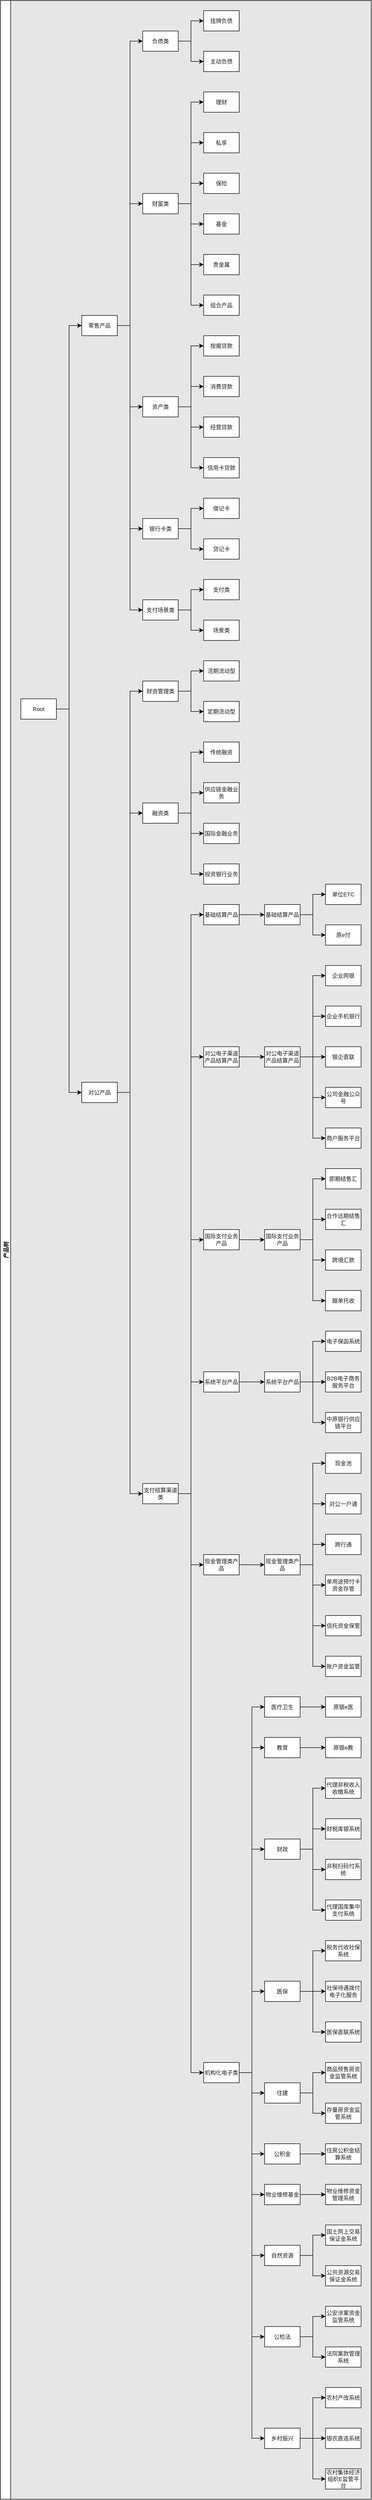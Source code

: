 <mxfile>
    <diagram name="产品树" id="DcVZ85K6hqr-bpS3QFsE">
        <mxGraphModel dx="658" dy="307" grid="1" gridSize="10" guides="1" tooltips="1" connect="1" arrows="1" fold="1" page="1" pageScale="1" pageWidth="827" pageHeight="1169" background="#E6E6E6" math="0" shadow="0">
            <root>
                <mxCell id="E_ecd9rBCU-ZQnOb0ADV-0"/>
                <mxCell id="E_ecd9rBCU-ZQnOb0ADV-1" parent="E_ecd9rBCU-ZQnOb0ADV-0"/>
                <mxCell id="ya49dLVGgyLMuL7ySAKu-1" value="产品树" style="swimlane;startSize=20;horizontal=0;childLayout=treeLayout;horizontalTree=1;resizable=0;containerType=tree;fontColor=#000000;fillColor=#FFFFFF;strokeColor=#000000;fontSize=11;" parent="E_ecd9rBCU-ZQnOb0ADV-1" vertex="1">
                    <mxGeometry x="40" y="370" width="730" height="4920" as="geometry"/>
                </mxCell>
                <mxCell id="ya49dLVGgyLMuL7ySAKu-2" value="Root" style="whiteSpace=wrap;html=1;fontColor=#1A1A1A;fillColor=#FFFFFF;strokeColor=#000000;fontSize=11;" parent="ya49dLVGgyLMuL7ySAKu-1" vertex="1">
                    <mxGeometry x="40" y="1375" width="70" height="40" as="geometry"/>
                </mxCell>
                <mxCell id="ya49dLVGgyLMuL7ySAKu-3" value="零售产品" style="whiteSpace=wrap;html=1;fontColor=#1A1A1A;fillColor=#FFFFFF;strokeColor=#000000;fontSize=11;" parent="ya49dLVGgyLMuL7ySAKu-1" vertex="1">
                    <mxGeometry x="160" y="620" width="70" height="40" as="geometry"/>
                </mxCell>
                <mxCell id="ya49dLVGgyLMuL7ySAKu-4" value="" style="edgeStyle=elbowEdgeStyle;elbow=horizontal;html=1;rounded=0;fontColor=#1A1A1A;strokeColor=#000000;fontSize=11;" parent="ya49dLVGgyLMuL7ySAKu-1" source="ya49dLVGgyLMuL7ySAKu-2" target="ya49dLVGgyLMuL7ySAKu-3" edge="1">
                    <mxGeometry relative="1" as="geometry"/>
                </mxCell>
                <mxCell id="ya49dLVGgyLMuL7ySAKu-5" value="对公产品" style="whiteSpace=wrap;html=1;fontColor=#1A1A1A;fillColor=#FFFFFF;strokeColor=#000000;fontSize=11;" parent="ya49dLVGgyLMuL7ySAKu-1" vertex="1">
                    <mxGeometry x="160" y="2130" width="70" height="40" as="geometry"/>
                </mxCell>
                <mxCell id="ya49dLVGgyLMuL7ySAKu-6" value="" style="edgeStyle=elbowEdgeStyle;elbow=horizontal;html=1;rounded=0;fontColor=#1A1A1A;strokeColor=#000000;fontSize=11;" parent="ya49dLVGgyLMuL7ySAKu-1" source="ya49dLVGgyLMuL7ySAKu-2" target="ya49dLVGgyLMuL7ySAKu-5" edge="1">
                    <mxGeometry relative="1" as="geometry"/>
                </mxCell>
                <mxCell id="ya49dLVGgyLMuL7ySAKu-7" value="" style="edgeStyle=elbowEdgeStyle;elbow=horizontal;html=1;rounded=0;fontColor=#1A1A1A;strokeColor=#000000;fontSize=11;" parent="ya49dLVGgyLMuL7ySAKu-1" source="ya49dLVGgyLMuL7ySAKu-3" target="ya49dLVGgyLMuL7ySAKu-8" edge="1">
                    <mxGeometry relative="1" as="geometry">
                        <mxPoint x="330" y="-7761.0" as="sourcePoint"/>
                    </mxGeometry>
                </mxCell>
                <mxCell id="ya49dLVGgyLMuL7ySAKu-8" value="负债类" style="whiteSpace=wrap;html=1;fontColor=#1A1A1A;fillColor=#FFFFFF;strokeColor=#000000;fontSize=11;" parent="ya49dLVGgyLMuL7ySAKu-1" vertex="1">
                    <mxGeometry x="280" y="60" width="70" height="40" as="geometry"/>
                </mxCell>
                <mxCell id="ya49dLVGgyLMuL7ySAKu-9" value="" style="edgeStyle=elbowEdgeStyle;elbow=horizontal;html=1;rounded=0;fontColor=#1A1A1A;strokeColor=#000000;fontSize=11;" parent="ya49dLVGgyLMuL7ySAKu-1" source="ya49dLVGgyLMuL7ySAKu-5" target="ya49dLVGgyLMuL7ySAKu-10" edge="1">
                    <mxGeometry relative="1" as="geometry">
                        <mxPoint x="330" y="-7761.0" as="sourcePoint"/>
                    </mxGeometry>
                </mxCell>
                <mxCell id="ya49dLVGgyLMuL7ySAKu-10" value="财资管理类" style="whiteSpace=wrap;html=1;fontColor=#1A1A1A;fillColor=#FFFFFF;strokeColor=#000000;fontSize=11;" parent="ya49dLVGgyLMuL7ySAKu-1" vertex="1">
                    <mxGeometry x="280" y="1340" width="70" height="40" as="geometry"/>
                </mxCell>
                <mxCell id="ya49dLVGgyLMuL7ySAKu-11" value="" style="edgeStyle=elbowEdgeStyle;elbow=horizontal;html=1;rounded=0;fontColor=#1A1A1A;strokeColor=#000000;fontSize=11;" parent="ya49dLVGgyLMuL7ySAKu-1" source="ya49dLVGgyLMuL7ySAKu-3" target="ya49dLVGgyLMuL7ySAKu-12" edge="1">
                    <mxGeometry relative="1" as="geometry">
                        <mxPoint x="420" y="-7801.0" as="sourcePoint"/>
                    </mxGeometry>
                </mxCell>
                <mxCell id="ya49dLVGgyLMuL7ySAKu-12" value="财富类" style="whiteSpace=wrap;html=1;fontColor=#1A1A1A;fillColor=#FFFFFF;strokeColor=#000000;fontSize=11;" parent="ya49dLVGgyLMuL7ySAKu-1" vertex="1">
                    <mxGeometry x="280" y="380" width="70" height="40" as="geometry"/>
                </mxCell>
                <mxCell id="ya49dLVGgyLMuL7ySAKu-13" value="" style="edgeStyle=elbowEdgeStyle;elbow=horizontal;html=1;rounded=0;fontColor=#1A1A1A;strokeColor=#000000;fontSize=11;" parent="ya49dLVGgyLMuL7ySAKu-1" source="ya49dLVGgyLMuL7ySAKu-3" target="ya49dLVGgyLMuL7ySAKu-14" edge="1">
                    <mxGeometry relative="1" as="geometry">
                        <mxPoint x="420" y="-7721.0" as="sourcePoint"/>
                    </mxGeometry>
                </mxCell>
                <mxCell id="ya49dLVGgyLMuL7ySAKu-14" value="资产类" style="whiteSpace=wrap;html=1;fontColor=#1A1A1A;fillColor=#FFFFFF;strokeColor=#000000;fontSize=11;" parent="ya49dLVGgyLMuL7ySAKu-1" vertex="1">
                    <mxGeometry x="280" y="780" width="70" height="40" as="geometry"/>
                </mxCell>
                <mxCell id="ya49dLVGgyLMuL7ySAKu-15" value="" style="edgeStyle=elbowEdgeStyle;elbow=horizontal;html=1;rounded=0;fontColor=#1A1A1A;strokeColor=#000000;fontSize=11;" parent="ya49dLVGgyLMuL7ySAKu-1" source="ya49dLVGgyLMuL7ySAKu-3" target="ya49dLVGgyLMuL7ySAKu-16" edge="1">
                    <mxGeometry relative="1" as="geometry">
                        <mxPoint x="420" y="-7581.0" as="sourcePoint"/>
                    </mxGeometry>
                </mxCell>
                <mxCell id="ya49dLVGgyLMuL7ySAKu-16" value="银行卡类" style="whiteSpace=wrap;html=1;fontColor=#1A1A1A;fillColor=#FFFFFF;strokeColor=#000000;fontSize=11;" parent="ya49dLVGgyLMuL7ySAKu-1" vertex="1">
                    <mxGeometry x="280" y="1020" width="70" height="40" as="geometry"/>
                </mxCell>
                <mxCell id="ya49dLVGgyLMuL7ySAKu-17" value="" style="edgeStyle=elbowEdgeStyle;elbow=horizontal;html=1;rounded=0;fontColor=#1A1A1A;strokeColor=#000000;fontSize=11;" parent="ya49dLVGgyLMuL7ySAKu-1" source="ya49dLVGgyLMuL7ySAKu-3" target="ya49dLVGgyLMuL7ySAKu-18" edge="1">
                    <mxGeometry relative="1" as="geometry">
                        <mxPoint x="420" y="-7381.0" as="sourcePoint"/>
                    </mxGeometry>
                </mxCell>
                <mxCell id="ya49dLVGgyLMuL7ySAKu-18" value="支付场景类" style="whiteSpace=wrap;html=1;fontColor=#1A1A1A;fillColor=#FFFFFF;strokeColor=#000000;fontSize=11;" parent="ya49dLVGgyLMuL7ySAKu-1" vertex="1">
                    <mxGeometry x="280" y="1180" width="70" height="40" as="geometry"/>
                </mxCell>
                <mxCell id="ya49dLVGgyLMuL7ySAKu-19" value="" style="edgeStyle=elbowEdgeStyle;elbow=horizontal;html=1;rounded=0;fontColor=#1A1A1A;strokeColor=#000000;fontSize=11;" parent="ya49dLVGgyLMuL7ySAKu-1" source="ya49dLVGgyLMuL7ySAKu-8" target="ya49dLVGgyLMuL7ySAKu-20" edge="1">
                    <mxGeometry relative="1" as="geometry">
                        <mxPoint x="420" y="-7121.0" as="sourcePoint"/>
                    </mxGeometry>
                </mxCell>
                <mxCell id="ya49dLVGgyLMuL7ySAKu-20" value="挂牌负债" style="whiteSpace=wrap;html=1;fontColor=#1A1A1A;fillColor=#FFFFFF;strokeColor=#000000;fontSize=11;" parent="ya49dLVGgyLMuL7ySAKu-1" vertex="1">
                    <mxGeometry x="400" y="20" width="70" height="40" as="geometry"/>
                </mxCell>
                <mxCell id="ya49dLVGgyLMuL7ySAKu-21" value="" style="edgeStyle=elbowEdgeStyle;elbow=horizontal;html=1;rounded=0;fontColor=#1A1A1A;strokeColor=#000000;fontSize=11;" parent="ya49dLVGgyLMuL7ySAKu-1" source="ya49dLVGgyLMuL7ySAKu-8" target="ya49dLVGgyLMuL7ySAKu-22" edge="1">
                    <mxGeometry relative="1" as="geometry">
                        <mxPoint x="540" y="-7281.0" as="sourcePoint"/>
                    </mxGeometry>
                </mxCell>
                <mxCell id="ya49dLVGgyLMuL7ySAKu-22" value="主动负债" style="whiteSpace=wrap;html=1;fontColor=#1A1A1A;fillColor=#FFFFFF;strokeColor=#000000;fontSize=11;" parent="ya49dLVGgyLMuL7ySAKu-1" vertex="1">
                    <mxGeometry x="400" y="100" width="70" height="40" as="geometry"/>
                </mxCell>
                <mxCell id="ya49dLVGgyLMuL7ySAKu-23" value="" style="edgeStyle=elbowEdgeStyle;elbow=horizontal;html=1;rounded=0;fontColor=#1A1A1A;strokeColor=#000000;fontSize=11;" parent="ya49dLVGgyLMuL7ySAKu-1" source="ya49dLVGgyLMuL7ySAKu-12" target="ya49dLVGgyLMuL7ySAKu-24" edge="1">
                    <mxGeometry relative="1" as="geometry">
                        <mxPoint x="420" y="-6785.0" as="sourcePoint"/>
                    </mxGeometry>
                </mxCell>
                <mxCell id="ya49dLVGgyLMuL7ySAKu-24" value="理财" style="whiteSpace=wrap;html=1;fontColor=#1A1A1A;fillColor=#FFFFFF;strokeColor=#000000;fontSize=11;" parent="ya49dLVGgyLMuL7ySAKu-1" vertex="1">
                    <mxGeometry x="400" y="180" width="70" height="40" as="geometry"/>
                </mxCell>
                <mxCell id="ya49dLVGgyLMuL7ySAKu-25" value="" style="edgeStyle=elbowEdgeStyle;elbow=horizontal;html=1;rounded=0;fontColor=#1A1A1A;strokeColor=#000000;fontSize=11;" parent="ya49dLVGgyLMuL7ySAKu-1" source="ya49dLVGgyLMuL7ySAKu-12" target="ya49dLVGgyLMuL7ySAKu-26" edge="1">
                    <mxGeometry relative="1" as="geometry">
                        <mxPoint x="540" y="-6847.0" as="sourcePoint"/>
                    </mxGeometry>
                </mxCell>
                <mxCell id="ya49dLVGgyLMuL7ySAKu-26" value="私享" style="whiteSpace=wrap;html=1;fontColor=#1A1A1A;fillColor=#FFFFFF;strokeColor=#000000;fontSize=11;" parent="ya49dLVGgyLMuL7ySAKu-1" vertex="1">
                    <mxGeometry x="400" y="260" width="70" height="40" as="geometry"/>
                </mxCell>
                <mxCell id="ya49dLVGgyLMuL7ySAKu-27" value="" style="edgeStyle=elbowEdgeStyle;elbow=horizontal;html=1;rounded=0;fontColor=#1A1A1A;strokeColor=#000000;fontSize=11;" parent="ya49dLVGgyLMuL7ySAKu-1" source="ya49dLVGgyLMuL7ySAKu-12" target="ya49dLVGgyLMuL7ySAKu-28" edge="1">
                    <mxGeometry relative="1" as="geometry">
                        <mxPoint x="540" y="-6457.0" as="sourcePoint"/>
                    </mxGeometry>
                </mxCell>
                <mxCell id="ya49dLVGgyLMuL7ySAKu-28" value="保险" style="whiteSpace=wrap;html=1;fontColor=#1A1A1A;fillColor=#FFFFFF;strokeColor=#000000;fontSize=11;" parent="ya49dLVGgyLMuL7ySAKu-1" vertex="1">
                    <mxGeometry x="400" y="340" width="70" height="40" as="geometry"/>
                </mxCell>
                <mxCell id="ya49dLVGgyLMuL7ySAKu-29" value="" style="edgeStyle=elbowEdgeStyle;elbow=horizontal;html=1;rounded=0;fontColor=#1A1A1A;strokeColor=#000000;fontSize=11;" parent="ya49dLVGgyLMuL7ySAKu-1" source="ya49dLVGgyLMuL7ySAKu-12" target="ya49dLVGgyLMuL7ySAKu-30" edge="1">
                    <mxGeometry relative="1" as="geometry">
                        <mxPoint x="540" y="-6013.0" as="sourcePoint"/>
                    </mxGeometry>
                </mxCell>
                <mxCell id="ya49dLVGgyLMuL7ySAKu-30" value="基金" style="whiteSpace=wrap;html=1;fontColor=#1A1A1A;fillColor=#FFFFFF;strokeColor=#000000;fontSize=11;" parent="ya49dLVGgyLMuL7ySAKu-1" vertex="1">
                    <mxGeometry x="400" y="420" width="70" height="40" as="geometry"/>
                </mxCell>
                <mxCell id="ya49dLVGgyLMuL7ySAKu-31" value="" style="edgeStyle=elbowEdgeStyle;elbow=horizontal;html=1;rounded=0;fontColor=#1A1A1A;strokeColor=#000000;fontSize=11;" parent="ya49dLVGgyLMuL7ySAKu-1" source="ya49dLVGgyLMuL7ySAKu-12" target="ya49dLVGgyLMuL7ySAKu-32" edge="1">
                    <mxGeometry relative="1" as="geometry">
                        <mxPoint x="540" y="-5515.0" as="sourcePoint"/>
                    </mxGeometry>
                </mxCell>
                <mxCell id="ya49dLVGgyLMuL7ySAKu-32" value="贵金属" style="whiteSpace=wrap;html=1;fontColor=#1A1A1A;fillColor=#FFFFFF;strokeColor=#000000;fontSize=11;" parent="ya49dLVGgyLMuL7ySAKu-1" vertex="1">
                    <mxGeometry x="400" y="500" width="70" height="40" as="geometry"/>
                </mxCell>
                <mxCell id="ya49dLVGgyLMuL7ySAKu-33" value="" style="edgeStyle=elbowEdgeStyle;elbow=horizontal;html=1;rounded=0;fontColor=#1A1A1A;strokeColor=#000000;fontSize=11;" parent="ya49dLVGgyLMuL7ySAKu-1" source="ya49dLVGgyLMuL7ySAKu-12" target="ya49dLVGgyLMuL7ySAKu-34" edge="1">
                    <mxGeometry relative="1" as="geometry">
                        <mxPoint x="540" y="-4963.0" as="sourcePoint"/>
                    </mxGeometry>
                </mxCell>
                <mxCell id="ya49dLVGgyLMuL7ySAKu-34" value="组合产品" style="whiteSpace=wrap;html=1;fontColor=#1A1A1A;fillColor=#FFFFFF;strokeColor=#000000;fontSize=11;" parent="ya49dLVGgyLMuL7ySAKu-1" vertex="1">
                    <mxGeometry x="400" y="580" width="70" height="40" as="geometry"/>
                </mxCell>
                <mxCell id="ya49dLVGgyLMuL7ySAKu-35" value="" style="edgeStyle=elbowEdgeStyle;elbow=horizontal;html=1;rounded=0;fontColor=#1A1A1A;strokeColor=#000000;fontSize=11;" parent="ya49dLVGgyLMuL7ySAKu-1" source="ya49dLVGgyLMuL7ySAKu-14" target="ya49dLVGgyLMuL7ySAKu-36" edge="1">
                    <mxGeometry relative="1" as="geometry">
                        <mxPoint x="420.0" y="-4317.0" as="sourcePoint"/>
                    </mxGeometry>
                </mxCell>
                <mxCell id="ya49dLVGgyLMuL7ySAKu-36" value="按揭贷款" style="whiteSpace=wrap;html=1;fontColor=#1A1A1A;fillColor=#FFFFFF;strokeColor=#000000;fontSize=11;" parent="ya49dLVGgyLMuL7ySAKu-1" vertex="1">
                    <mxGeometry x="400" y="660" width="70" height="40" as="geometry"/>
                </mxCell>
                <mxCell id="ya49dLVGgyLMuL7ySAKu-37" value="" style="edgeStyle=elbowEdgeStyle;elbow=horizontal;html=1;rounded=0;fontColor=#1A1A1A;strokeColor=#000000;fontSize=11;" parent="ya49dLVGgyLMuL7ySAKu-1" source="ya49dLVGgyLMuL7ySAKu-14" target="ya49dLVGgyLMuL7ySAKu-38" edge="1">
                    <mxGeometry relative="1" as="geometry">
                        <mxPoint x="540.0" y="-3457" as="sourcePoint"/>
                    </mxGeometry>
                </mxCell>
                <mxCell id="ya49dLVGgyLMuL7ySAKu-38" value="消费贷款" style="whiteSpace=wrap;html=1;fontColor=#1A1A1A;fillColor=#FFFFFF;strokeColor=#000000;fontSize=11;" parent="ya49dLVGgyLMuL7ySAKu-1" vertex="1">
                    <mxGeometry x="400" y="740" width="70" height="40" as="geometry"/>
                </mxCell>
                <mxCell id="ya49dLVGgyLMuL7ySAKu-39" value="" style="edgeStyle=elbowEdgeStyle;elbow=horizontal;html=1;rounded=0;fontColor=#1A1A1A;strokeColor=#000000;fontSize=11;" parent="ya49dLVGgyLMuL7ySAKu-1" source="ya49dLVGgyLMuL7ySAKu-14" target="ya49dLVGgyLMuL7ySAKu-40" edge="1">
                    <mxGeometry relative="1" as="geometry">
                        <mxPoint x="540.0" y="-2767" as="sourcePoint"/>
                    </mxGeometry>
                </mxCell>
                <mxCell id="ya49dLVGgyLMuL7ySAKu-40" value="经营贷款" style="whiteSpace=wrap;html=1;fontColor=#1A1A1A;fillColor=#FFFFFF;strokeColor=#000000;fontSize=11;" parent="ya49dLVGgyLMuL7ySAKu-1" vertex="1">
                    <mxGeometry x="400" y="820" width="70" height="40" as="geometry"/>
                </mxCell>
                <mxCell id="ya49dLVGgyLMuL7ySAKu-41" value="" style="edgeStyle=elbowEdgeStyle;elbow=horizontal;html=1;rounded=0;fontColor=#1A1A1A;strokeColor=#000000;fontSize=11;" parent="ya49dLVGgyLMuL7ySAKu-1" source="ya49dLVGgyLMuL7ySAKu-14" target="ya49dLVGgyLMuL7ySAKu-42" edge="1">
                    <mxGeometry relative="1" as="geometry">
                        <mxPoint x="540.0" y="-2023" as="sourcePoint"/>
                    </mxGeometry>
                </mxCell>
                <mxCell id="ya49dLVGgyLMuL7ySAKu-42" value="信用卡贷款" style="whiteSpace=wrap;html=1;fontColor=#1A1A1A;fillColor=#FFFFFF;strokeColor=#000000;fontSize=11;" parent="ya49dLVGgyLMuL7ySAKu-1" vertex="1">
                    <mxGeometry x="400" y="900" width="70" height="40" as="geometry"/>
                </mxCell>
                <mxCell id="ya49dLVGgyLMuL7ySAKu-43" value="" style="edgeStyle=elbowEdgeStyle;elbow=horizontal;html=1;rounded=0;fontColor=#1A1A1A;strokeColor=#000000;fontSize=11;" parent="ya49dLVGgyLMuL7ySAKu-1" source="ya49dLVGgyLMuL7ySAKu-16" target="ya49dLVGgyLMuL7ySAKu-44" edge="1">
                    <mxGeometry relative="1" as="geometry">
                        <mxPoint x="420.0" y="-1457" as="sourcePoint"/>
                    </mxGeometry>
                </mxCell>
                <mxCell id="ya49dLVGgyLMuL7ySAKu-44" value="借记卡" style="whiteSpace=wrap;html=1;fontColor=#1A1A1A;fillColor=#FFFFFF;strokeColor=#000000;fontSize=11;" parent="ya49dLVGgyLMuL7ySAKu-1" vertex="1">
                    <mxGeometry x="400" y="980" width="70" height="40" as="geometry"/>
                </mxCell>
                <mxCell id="ya49dLVGgyLMuL7ySAKu-45" value="" style="edgeStyle=elbowEdgeStyle;elbow=horizontal;html=1;rounded=0;fontColor=#1A1A1A;strokeColor=#000000;fontSize=11;" parent="ya49dLVGgyLMuL7ySAKu-1" source="ya49dLVGgyLMuL7ySAKu-16" target="ya49dLVGgyLMuL7ySAKu-46" edge="1">
                    <mxGeometry relative="1" as="geometry">
                        <mxPoint x="540.0" y="-1043" as="sourcePoint"/>
                    </mxGeometry>
                </mxCell>
                <mxCell id="ya49dLVGgyLMuL7ySAKu-46" value="贷记卡" style="whiteSpace=wrap;html=1;fontColor=#1A1A1A;fillColor=#FFFFFF;strokeColor=#000000;fontSize=11;" parent="ya49dLVGgyLMuL7ySAKu-1" vertex="1">
                    <mxGeometry x="400" y="1060" width="70" height="40" as="geometry"/>
                </mxCell>
                <mxCell id="ya49dLVGgyLMuL7ySAKu-47" value="" style="edgeStyle=elbowEdgeStyle;elbow=horizontal;html=1;rounded=0;fontColor=#1A1A1A;strokeColor=#000000;fontSize=11;" parent="ya49dLVGgyLMuL7ySAKu-1" source="ya49dLVGgyLMuL7ySAKu-18" target="ya49dLVGgyLMuL7ySAKu-48" edge="1">
                    <mxGeometry relative="1" as="geometry">
                        <mxPoint x="420.0" y="-597.0" as="sourcePoint"/>
                    </mxGeometry>
                </mxCell>
                <mxCell id="ya49dLVGgyLMuL7ySAKu-48" value="支付类" style="whiteSpace=wrap;html=1;fontColor=#1A1A1A;fillColor=#FFFFFF;strokeColor=#000000;fontSize=11;" parent="ya49dLVGgyLMuL7ySAKu-1" vertex="1">
                    <mxGeometry x="400" y="1140" width="70" height="40" as="geometry"/>
                </mxCell>
                <mxCell id="ya49dLVGgyLMuL7ySAKu-49" value="" style="edgeStyle=elbowEdgeStyle;elbow=horizontal;html=1;rounded=0;fontColor=#1A1A1A;strokeColor=#000000;fontSize=11;" parent="ya49dLVGgyLMuL7ySAKu-1" source="ya49dLVGgyLMuL7ySAKu-18" target="ya49dLVGgyLMuL7ySAKu-50" edge="1">
                    <mxGeometry relative="1" as="geometry">
                        <mxPoint x="540.0" y="-59.0" as="sourcePoint"/>
                    </mxGeometry>
                </mxCell>
                <mxCell id="ya49dLVGgyLMuL7ySAKu-50" value="场景类" style="whiteSpace=wrap;html=1;fontColor=#1A1A1A;fillColor=#FFFFFF;strokeColor=#000000;fontSize=11;" parent="ya49dLVGgyLMuL7ySAKu-1" vertex="1">
                    <mxGeometry x="400" y="1220" width="70" height="40" as="geometry"/>
                </mxCell>
                <mxCell id="ya49dLVGgyLMuL7ySAKu-51" value="" style="edgeStyle=elbowEdgeStyle;elbow=horizontal;html=1;rounded=0;fontColor=#1A1A1A;strokeColor=#000000;fontSize=11;" parent="ya49dLVGgyLMuL7ySAKu-1" source="ya49dLVGgyLMuL7ySAKu-5" target="ya49dLVGgyLMuL7ySAKu-52" edge="1">
                    <mxGeometry relative="1" as="geometry">
                        <mxPoint x="420.0" y="983.0" as="sourcePoint"/>
                    </mxGeometry>
                </mxCell>
                <mxCell id="ya49dLVGgyLMuL7ySAKu-52" value="融资类" style="whiteSpace=wrap;html=1;fontColor=#1A1A1A;fillColor=#FFFFFF;strokeColor=#000000;fontSize=11;" parent="ya49dLVGgyLMuL7ySAKu-1" vertex="1">
                    <mxGeometry x="280" y="1580" width="70" height="40" as="geometry"/>
                </mxCell>
                <mxCell id="ya49dLVGgyLMuL7ySAKu-53" value="" style="edgeStyle=elbowEdgeStyle;elbow=horizontal;html=1;rounded=0;fontColor=#1A1A1A;strokeColor=#000000;fontSize=11;" parent="ya49dLVGgyLMuL7ySAKu-1" source="ya49dLVGgyLMuL7ySAKu-5" target="ya49dLVGgyLMuL7ySAKu-54" edge="1">
                    <mxGeometry relative="1" as="geometry">
                        <mxPoint x="420.0" y="1003.0" as="sourcePoint"/>
                    </mxGeometry>
                </mxCell>
                <mxCell id="ya49dLVGgyLMuL7ySAKu-54" value="支付结算渠道类" style="whiteSpace=wrap;html=1;fontColor=#1A1A1A;fillColor=#FFFFFF;strokeColor=#000000;fontSize=11;" parent="ya49dLVGgyLMuL7ySAKu-1" vertex="1">
                    <mxGeometry x="280" y="2920" width="70" height="40" as="geometry"/>
                </mxCell>
                <mxCell id="ya49dLVGgyLMuL7ySAKu-55" value="" style="edgeStyle=elbowEdgeStyle;elbow=horizontal;html=1;rounded=0;fontColor=#1A1A1A;strokeColor=#000000;fontSize=11;" parent="ya49dLVGgyLMuL7ySAKu-1" source="ya49dLVGgyLMuL7ySAKu-10" target="ya49dLVGgyLMuL7ySAKu-56" edge="1">
                    <mxGeometry relative="1" as="geometry">
                        <mxPoint x="420.0" y="1023.0" as="sourcePoint"/>
                    </mxGeometry>
                </mxCell>
                <mxCell id="ya49dLVGgyLMuL7ySAKu-56" value="活期流动型" style="whiteSpace=wrap;html=1;fontColor=#1A1A1A;fillColor=#FFFFFF;strokeColor=#000000;fontSize=11;" parent="ya49dLVGgyLMuL7ySAKu-1" vertex="1">
                    <mxGeometry x="400" y="1300" width="70" height="40" as="geometry"/>
                </mxCell>
                <mxCell id="ya49dLVGgyLMuL7ySAKu-57" value="" style="edgeStyle=elbowEdgeStyle;elbow=horizontal;html=1;rounded=0;fontColor=#1A1A1A;strokeColor=#000000;fontSize=11;" parent="ya49dLVGgyLMuL7ySAKu-1" source="ya49dLVGgyLMuL7ySAKu-10" target="ya49dLVGgyLMuL7ySAKu-58" edge="1">
                    <mxGeometry relative="1" as="geometry">
                        <mxPoint x="540.0" y="947.0" as="sourcePoint"/>
                    </mxGeometry>
                </mxCell>
                <mxCell id="ya49dLVGgyLMuL7ySAKu-58" value="定期流动型" style="whiteSpace=wrap;html=1;fontColor=#1A1A1A;fillColor=#FFFFFF;strokeColor=#000000;fontSize=11;" parent="ya49dLVGgyLMuL7ySAKu-1" vertex="1">
                    <mxGeometry x="400" y="1380" width="70" height="40" as="geometry"/>
                </mxCell>
                <mxCell id="ya49dLVGgyLMuL7ySAKu-59" value="" style="edgeStyle=elbowEdgeStyle;elbow=horizontal;html=1;rounded=0;fontColor=#1A1A1A;strokeColor=#000000;fontSize=11;" parent="ya49dLVGgyLMuL7ySAKu-1" source="ya49dLVGgyLMuL7ySAKu-52" target="ya49dLVGgyLMuL7ySAKu-60" edge="1">
                    <mxGeometry relative="1" as="geometry">
                        <mxPoint x="420.0" y="2063" as="sourcePoint"/>
                    </mxGeometry>
                </mxCell>
                <mxCell id="ya49dLVGgyLMuL7ySAKu-60" value="传统融资" style="whiteSpace=wrap;html=1;fontColor=#1A1A1A;fillColor=#FFFFFF;strokeColor=#000000;fontSize=11;" parent="ya49dLVGgyLMuL7ySAKu-1" vertex="1">
                    <mxGeometry x="400" y="1460" width="70" height="40" as="geometry"/>
                </mxCell>
                <mxCell id="ya49dLVGgyLMuL7ySAKu-61" value="" style="edgeStyle=elbowEdgeStyle;elbow=horizontal;html=1;rounded=0;fontColor=#1A1A1A;strokeColor=#000000;fontSize=11;" parent="ya49dLVGgyLMuL7ySAKu-1" source="ya49dLVGgyLMuL7ySAKu-52" target="ya49dLVGgyLMuL7ySAKu-62" edge="1">
                    <mxGeometry relative="1" as="geometry">
                        <mxPoint x="540.0" y="2085" as="sourcePoint"/>
                    </mxGeometry>
                </mxCell>
                <mxCell id="ya49dLVGgyLMuL7ySAKu-62" value="供应链金融业务" style="whiteSpace=wrap;html=1;fontColor=#1A1A1A;fillColor=#FFFFFF;strokeColor=#000000;fontSize=11;" parent="ya49dLVGgyLMuL7ySAKu-1" vertex="1">
                    <mxGeometry x="400" y="1540" width="70" height="40" as="geometry"/>
                </mxCell>
                <mxCell id="ya49dLVGgyLMuL7ySAKu-63" value="" style="edgeStyle=elbowEdgeStyle;elbow=horizontal;html=1;rounded=0;fontColor=#1A1A1A;strokeColor=#000000;fontSize=11;" parent="ya49dLVGgyLMuL7ySAKu-1" source="ya49dLVGgyLMuL7ySAKu-52" target="ya49dLVGgyLMuL7ySAKu-64" edge="1">
                    <mxGeometry relative="1" as="geometry">
                        <mxPoint x="540.0" y="2107" as="sourcePoint"/>
                    </mxGeometry>
                </mxCell>
                <mxCell id="ya49dLVGgyLMuL7ySAKu-64" value="国际金融业务" style="whiteSpace=wrap;html=1;fontColor=#1A1A1A;fillColor=#FFFFFF;strokeColor=#000000;fontSize=11;" parent="ya49dLVGgyLMuL7ySAKu-1" vertex="1">
                    <mxGeometry x="400" y="1620" width="70" height="40" as="geometry"/>
                </mxCell>
                <mxCell id="ya49dLVGgyLMuL7ySAKu-65" value="" style="edgeStyle=elbowEdgeStyle;elbow=horizontal;html=1;rounded=0;fontColor=#1A1A1A;strokeColor=#000000;fontSize=11;" parent="ya49dLVGgyLMuL7ySAKu-1" source="ya49dLVGgyLMuL7ySAKu-52" target="ya49dLVGgyLMuL7ySAKu-66" edge="1">
                    <mxGeometry relative="1" as="geometry">
                        <mxPoint x="540.0" y="2129" as="sourcePoint"/>
                    </mxGeometry>
                </mxCell>
                <mxCell id="ya49dLVGgyLMuL7ySAKu-66" value="投资银行业务" style="whiteSpace=wrap;html=1;fontColor=#1A1A1A;fillColor=#FFFFFF;strokeColor=#000000;fontSize=11;" parent="ya49dLVGgyLMuL7ySAKu-1" vertex="1">
                    <mxGeometry x="400" y="1700" width="70" height="40" as="geometry"/>
                </mxCell>
                <mxCell id="ya49dLVGgyLMuL7ySAKu-69" value="" style="edgeStyle=elbowEdgeStyle;elbow=horizontal;html=1;rounded=0;fontColor=#1A1A1A;strokeColor=#000000;fontSize=11;" parent="ya49dLVGgyLMuL7ySAKu-1" source="ya49dLVGgyLMuL7ySAKu-54" target="ya49dLVGgyLMuL7ySAKu-70" edge="1">
                    <mxGeometry relative="1" as="geometry">
                        <mxPoint x="420.0" y="2119" as="sourcePoint"/>
                    </mxGeometry>
                </mxCell>
                <mxCell id="ya49dLVGgyLMuL7ySAKu-70" value="基础结算产品" style="whiteSpace=wrap;html=1;fontColor=#1A1A1A;fillColor=#FFFFFF;strokeColor=#000000;fontSize=11;" parent="ya49dLVGgyLMuL7ySAKu-1" vertex="1">
                    <mxGeometry x="400" y="1780" width="70" height="40" as="geometry"/>
                </mxCell>
                <mxCell id="ya49dLVGgyLMuL7ySAKu-71" value="" style="edgeStyle=elbowEdgeStyle;elbow=horizontal;html=1;rounded=0;fontColor=#1A1A1A;strokeColor=#000000;fontSize=11;" parent="ya49dLVGgyLMuL7ySAKu-1" source="ya49dLVGgyLMuL7ySAKu-54" target="ya49dLVGgyLMuL7ySAKu-72" edge="1">
                    <mxGeometry relative="1" as="geometry">
                        <mxPoint x="540.0" y="2345" as="sourcePoint"/>
                    </mxGeometry>
                </mxCell>
                <mxCell id="ya49dLVGgyLMuL7ySAKu-72" value="对公电子渠道产品结算产品" style="whiteSpace=wrap;html=1;fontColor=#1A1A1A;fillColor=#FFFFFF;strokeColor=#000000;fontSize=11;" parent="ya49dLVGgyLMuL7ySAKu-1" vertex="1">
                    <mxGeometry x="400" y="2060" width="70" height="40" as="geometry"/>
                </mxCell>
                <mxCell id="ya49dLVGgyLMuL7ySAKu-73" value="" style="edgeStyle=elbowEdgeStyle;elbow=horizontal;html=1;rounded=0;fontColor=#1A1A1A;strokeColor=#000000;fontSize=11;" parent="ya49dLVGgyLMuL7ySAKu-1" source="ya49dLVGgyLMuL7ySAKu-54" target="ya49dLVGgyLMuL7ySAKu-74" edge="1">
                    <mxGeometry relative="1" as="geometry">
                        <mxPoint x="540.0" y="2375" as="sourcePoint"/>
                    </mxGeometry>
                </mxCell>
                <mxCell id="ya49dLVGgyLMuL7ySAKu-74" value="国际支付业务产品" style="whiteSpace=wrap;html=1;fontColor=#1A1A1A;fillColor=#FFFFFF;strokeColor=#000000;fontSize=11;" parent="ya49dLVGgyLMuL7ySAKu-1" vertex="1">
                    <mxGeometry x="400" y="2420" width="70" height="40" as="geometry"/>
                </mxCell>
                <mxCell id="ya49dLVGgyLMuL7ySAKu-75" value="" style="edgeStyle=elbowEdgeStyle;elbow=horizontal;html=1;rounded=0;fontColor=#1A1A1A;strokeColor=#000000;fontSize=11;" parent="ya49dLVGgyLMuL7ySAKu-1" source="ya49dLVGgyLMuL7ySAKu-54" target="ya49dLVGgyLMuL7ySAKu-76" edge="1">
                    <mxGeometry relative="1" as="geometry">
                        <mxPoint x="540.0" y="2405" as="sourcePoint"/>
                    </mxGeometry>
                </mxCell>
                <mxCell id="ya49dLVGgyLMuL7ySAKu-76" value="系统平台产品" style="whiteSpace=wrap;html=1;fontColor=#1A1A1A;fillColor=#FFFFFF;strokeColor=#000000;fontSize=11;" parent="ya49dLVGgyLMuL7ySAKu-1" vertex="1">
                    <mxGeometry x="400" y="2700" width="70" height="40" as="geometry"/>
                </mxCell>
                <mxCell id="ya49dLVGgyLMuL7ySAKu-77" value="" style="edgeStyle=elbowEdgeStyle;elbow=horizontal;html=1;rounded=0;fontColor=#1A1A1A;strokeColor=#000000;fontSize=11;" parent="ya49dLVGgyLMuL7ySAKu-1" source="ya49dLVGgyLMuL7ySAKu-54" target="ya49dLVGgyLMuL7ySAKu-78" edge="1">
                    <mxGeometry relative="1" as="geometry">
                        <mxPoint x="540.0" y="2435" as="sourcePoint"/>
                    </mxGeometry>
                </mxCell>
                <mxCell id="ya49dLVGgyLMuL7ySAKu-78" value="现金管理类产品" style="whiteSpace=wrap;html=1;fontColor=#1A1A1A;fillColor=#FFFFFF;strokeColor=#000000;fontSize=11;" parent="ya49dLVGgyLMuL7ySAKu-1" vertex="1">
                    <mxGeometry x="400" y="3060" width="70" height="40" as="geometry"/>
                </mxCell>
                <mxCell id="ya49dLVGgyLMuL7ySAKu-79" value="" style="edgeStyle=elbowEdgeStyle;elbow=horizontal;html=1;rounded=0;fontColor=#1A1A1A;strokeColor=#000000;fontSize=11;" parent="ya49dLVGgyLMuL7ySAKu-1" source="ya49dLVGgyLMuL7ySAKu-54" target="ya49dLVGgyLMuL7ySAKu-80" edge="1">
                    <mxGeometry relative="1" as="geometry">
                        <mxPoint x="540.0" y="2465" as="sourcePoint"/>
                    </mxGeometry>
                </mxCell>
                <mxCell id="ya49dLVGgyLMuL7ySAKu-80" value="机构化电子类" style="whiteSpace=wrap;html=1;fontColor=#1A1A1A;fillColor=#FFFFFF;strokeColor=#000000;fontSize=11;" parent="ya49dLVGgyLMuL7ySAKu-1" vertex="1">
                    <mxGeometry x="400" y="4060" width="70" height="40" as="geometry"/>
                </mxCell>
                <mxCell id="ya49dLVGgyLMuL7ySAKu-83" value="" style="edgeStyle=elbowEdgeStyle;elbow=horizontal;html=1;rounded=0;fontColor=#1A1A1A;strokeColor=#000000;fontSize=11;" parent="ya49dLVGgyLMuL7ySAKu-1" source="ya49dLVGgyLMuL7ySAKu-80" target="ya49dLVGgyLMuL7ySAKu-84" edge="1">
                    <mxGeometry relative="1" as="geometry">
                        <mxPoint x="540.0" y="2495" as="sourcePoint"/>
                    </mxGeometry>
                </mxCell>
                <mxCell id="ya49dLVGgyLMuL7ySAKu-84" value="医疗卫生" style="whiteSpace=wrap;html=1;fontColor=#1A1A1A;fillColor=#FFFFFF;strokeColor=#000000;fontSize=11;" parent="ya49dLVGgyLMuL7ySAKu-1" vertex="1">
                    <mxGeometry x="520" y="3340" width="70" height="40" as="geometry"/>
                </mxCell>
                <mxCell id="ya49dLVGgyLMuL7ySAKu-85" value="" style="edgeStyle=elbowEdgeStyle;elbow=horizontal;html=1;rounded=0;fontColor=#1A1A1A;strokeColor=#000000;fontSize=11;" parent="ya49dLVGgyLMuL7ySAKu-1" source="ya49dLVGgyLMuL7ySAKu-80" target="ya49dLVGgyLMuL7ySAKu-86" edge="1">
                    <mxGeometry relative="1" as="geometry">
                        <mxPoint x="660.0" y="2695" as="sourcePoint"/>
                    </mxGeometry>
                </mxCell>
                <mxCell id="ya49dLVGgyLMuL7ySAKu-86" value="教育" style="whiteSpace=wrap;html=1;fontColor=#1A1A1A;fillColor=#FFFFFF;strokeColor=#000000;fontSize=11;" parent="ya49dLVGgyLMuL7ySAKu-1" vertex="1">
                    <mxGeometry x="520" y="3420" width="70" height="40" as="geometry"/>
                </mxCell>
                <mxCell id="ya49dLVGgyLMuL7ySAKu-87" value="" style="edgeStyle=elbowEdgeStyle;elbow=horizontal;html=1;rounded=0;fontColor=#1A1A1A;strokeColor=#000000;fontSize=11;" parent="ya49dLVGgyLMuL7ySAKu-1" source="ya49dLVGgyLMuL7ySAKu-80" target="ya49dLVGgyLMuL7ySAKu-88" edge="1">
                    <mxGeometry relative="1" as="geometry">
                        <mxPoint x="660.0" y="2723" as="sourcePoint"/>
                    </mxGeometry>
                </mxCell>
                <mxCell id="ya49dLVGgyLMuL7ySAKu-88" value="财政" style="whiteSpace=wrap;html=1;fontColor=#1A1A1A;fillColor=#FFFFFF;strokeColor=#000000;fontSize=11;" parent="ya49dLVGgyLMuL7ySAKu-1" vertex="1">
                    <mxGeometry x="520" y="3620" width="70" height="40" as="geometry"/>
                </mxCell>
                <mxCell id="ya49dLVGgyLMuL7ySAKu-89" value="" style="edgeStyle=elbowEdgeStyle;elbow=horizontal;html=1;rounded=0;fontColor=#1A1A1A;strokeColor=#000000;fontSize=11;" parent="ya49dLVGgyLMuL7ySAKu-1" source="ya49dLVGgyLMuL7ySAKu-80" target="ya49dLVGgyLMuL7ySAKu-90" edge="1">
                    <mxGeometry relative="1" as="geometry">
                        <mxPoint x="660.0" y="2751" as="sourcePoint"/>
                    </mxGeometry>
                </mxCell>
                <mxCell id="ya49dLVGgyLMuL7ySAKu-90" value="医保" style="whiteSpace=wrap;html=1;fontColor=#1A1A1A;fillColor=#FFFFFF;strokeColor=#000000;fontSize=11;" parent="ya49dLVGgyLMuL7ySAKu-1" vertex="1">
                    <mxGeometry x="520" y="3900" width="70" height="40" as="geometry"/>
                </mxCell>
                <mxCell id="ya49dLVGgyLMuL7ySAKu-91" value="" style="edgeStyle=elbowEdgeStyle;elbow=horizontal;html=1;rounded=0;fontColor=#1A1A1A;strokeColor=#000000;fontSize=11;" parent="ya49dLVGgyLMuL7ySAKu-1" source="ya49dLVGgyLMuL7ySAKu-80" target="ya49dLVGgyLMuL7ySAKu-92" edge="1">
                    <mxGeometry relative="1" as="geometry">
                        <mxPoint x="660.0" y="2779" as="sourcePoint"/>
                    </mxGeometry>
                </mxCell>
                <mxCell id="ya49dLVGgyLMuL7ySAKu-92" value="住建" style="whiteSpace=wrap;html=1;fontColor=#1A1A1A;fillColor=#FFFFFF;strokeColor=#000000;fontSize=11;" parent="ya49dLVGgyLMuL7ySAKu-1" vertex="1">
                    <mxGeometry x="520" y="4100" width="70" height="40" as="geometry"/>
                </mxCell>
                <mxCell id="ya49dLVGgyLMuL7ySAKu-93" value="" style="edgeStyle=elbowEdgeStyle;elbow=horizontal;html=1;rounded=0;fontColor=#1A1A1A;strokeColor=#000000;fontSize=11;" parent="ya49dLVGgyLMuL7ySAKu-1" source="ya49dLVGgyLMuL7ySAKu-80" target="ya49dLVGgyLMuL7ySAKu-94" edge="1">
                    <mxGeometry relative="1" as="geometry">
                        <mxPoint x="660.0" y="2807" as="sourcePoint"/>
                    </mxGeometry>
                </mxCell>
                <mxCell id="ya49dLVGgyLMuL7ySAKu-94" value="公积金" style="whiteSpace=wrap;html=1;fontColor=#1A1A1A;fillColor=#FFFFFF;strokeColor=#000000;fontSize=11;" parent="ya49dLVGgyLMuL7ySAKu-1" vertex="1">
                    <mxGeometry x="520" y="4220" width="70" height="40" as="geometry"/>
                </mxCell>
                <mxCell id="ya49dLVGgyLMuL7ySAKu-95" value="" style="edgeStyle=elbowEdgeStyle;elbow=horizontal;html=1;rounded=0;fontColor=#1A1A1A;strokeColor=#000000;fontSize=11;" parent="ya49dLVGgyLMuL7ySAKu-1" source="ya49dLVGgyLMuL7ySAKu-80" target="ya49dLVGgyLMuL7ySAKu-96" edge="1">
                    <mxGeometry relative="1" as="geometry">
                        <mxPoint x="660.0" y="2835" as="sourcePoint"/>
                    </mxGeometry>
                </mxCell>
                <mxCell id="ya49dLVGgyLMuL7ySAKu-96" value="物业维修基金" style="whiteSpace=wrap;html=1;fontColor=#1A1A1A;fillColor=#FFFFFF;strokeColor=#000000;fontSize=11;" parent="ya49dLVGgyLMuL7ySAKu-1" vertex="1">
                    <mxGeometry x="520" y="4300" width="70" height="40" as="geometry"/>
                </mxCell>
                <mxCell id="ya49dLVGgyLMuL7ySAKu-97" value="" style="edgeStyle=elbowEdgeStyle;elbow=horizontal;html=1;rounded=0;fontColor=#1A1A1A;strokeColor=#000000;fontSize=11;" parent="ya49dLVGgyLMuL7ySAKu-1" source="ya49dLVGgyLMuL7ySAKu-80" target="ya49dLVGgyLMuL7ySAKu-98" edge="1">
                    <mxGeometry relative="1" as="geometry">
                        <mxPoint x="660.0" y="2863" as="sourcePoint"/>
                    </mxGeometry>
                </mxCell>
                <mxCell id="ya49dLVGgyLMuL7ySAKu-98" value="自然资源" style="whiteSpace=wrap;html=1;fontColor=#1A1A1A;fillColor=#FFFFFF;strokeColor=#000000;fontSize=11;" parent="ya49dLVGgyLMuL7ySAKu-1" vertex="1">
                    <mxGeometry x="520" y="4420" width="70" height="40" as="geometry"/>
                </mxCell>
                <mxCell id="ya49dLVGgyLMuL7ySAKu-99" value="" style="edgeStyle=elbowEdgeStyle;elbow=horizontal;html=1;rounded=0;fontColor=#1A1A1A;strokeColor=#000000;fontSize=11;" parent="ya49dLVGgyLMuL7ySAKu-1" source="ya49dLVGgyLMuL7ySAKu-80" target="ya49dLVGgyLMuL7ySAKu-100" edge="1">
                    <mxGeometry relative="1" as="geometry">
                        <mxPoint x="660.0" y="2891" as="sourcePoint"/>
                    </mxGeometry>
                </mxCell>
                <mxCell id="ya49dLVGgyLMuL7ySAKu-100" value="公检法" style="whiteSpace=wrap;html=1;fontColor=#1A1A1A;fillColor=#FFFFFF;strokeColor=#000000;fontSize=11;" parent="ya49dLVGgyLMuL7ySAKu-1" vertex="1">
                    <mxGeometry x="520" y="4580" width="70" height="40" as="geometry"/>
                </mxCell>
                <mxCell id="ya49dLVGgyLMuL7ySAKu-101" value="" style="edgeStyle=elbowEdgeStyle;elbow=horizontal;html=1;rounded=0;fontColor=#1A1A1A;strokeColor=#000000;fontSize=11;" parent="ya49dLVGgyLMuL7ySAKu-1" source="ya49dLVGgyLMuL7ySAKu-80" target="ya49dLVGgyLMuL7ySAKu-102" edge="1">
                    <mxGeometry relative="1" as="geometry">
                        <mxPoint x="660.0" y="2919" as="sourcePoint"/>
                    </mxGeometry>
                </mxCell>
                <mxCell id="ya49dLVGgyLMuL7ySAKu-102" value="乡村振兴" style="whiteSpace=wrap;html=1;fontColor=#1A1A1A;fillColor=#FFFFFF;strokeColor=#000000;fontSize=11;" parent="ya49dLVGgyLMuL7ySAKu-1" vertex="1">
                    <mxGeometry x="520" y="4780" width="70" height="40" as="geometry"/>
                </mxCell>
                <mxCell id="ya49dLVGgyLMuL7ySAKu-103" value="" style="edgeStyle=elbowEdgeStyle;elbow=horizontal;html=1;rounded=0;fontColor=#1A1A1A;strokeColor=#000000;fontSize=11;" parent="ya49dLVGgyLMuL7ySAKu-1" source="ya49dLVGgyLMuL7ySAKu-102" target="ya49dLVGgyLMuL7ySAKu-104" edge="1">
                    <mxGeometry relative="1" as="geometry">
                        <mxPoint x="660.0" y="2947" as="sourcePoint"/>
                    </mxGeometry>
                </mxCell>
                <mxCell id="ya49dLVGgyLMuL7ySAKu-104" value="农村产改系统" style="whiteSpace=wrap;html=1;fontColor=#1A1A1A;fillColor=#FFFFFF;strokeColor=#000000;fontSize=11;" parent="ya49dLVGgyLMuL7ySAKu-1" vertex="1">
                    <mxGeometry x="640" y="4700" width="70" height="40" as="geometry"/>
                </mxCell>
                <mxCell id="ya49dLVGgyLMuL7ySAKu-105" value="" style="edgeStyle=elbowEdgeStyle;elbow=horizontal;html=1;rounded=0;fontColor=#1A1A1A;strokeColor=#000000;fontSize=11;" parent="ya49dLVGgyLMuL7ySAKu-1" source="ya49dLVGgyLMuL7ySAKu-102" target="ya49dLVGgyLMuL7ySAKu-106" edge="1">
                    <mxGeometry relative="1" as="geometry">
                        <mxPoint x="780" y="3307.0" as="sourcePoint"/>
                    </mxGeometry>
                </mxCell>
                <mxCell id="ya49dLVGgyLMuL7ySAKu-106" value="银农直连系统" style="whiteSpace=wrap;html=1;fontColor=#1A1A1A;fillColor=#FFFFFF;strokeColor=#000000;fontSize=11;" parent="ya49dLVGgyLMuL7ySAKu-1" vertex="1">
                    <mxGeometry x="640" y="4780" width="70" height="40" as="geometry"/>
                </mxCell>
                <mxCell id="ya49dLVGgyLMuL7ySAKu-107" value="" style="edgeStyle=elbowEdgeStyle;elbow=horizontal;html=1;rounded=0;fontColor=#1A1A1A;strokeColor=#000000;fontSize=11;" parent="ya49dLVGgyLMuL7ySAKu-1" source="ya49dLVGgyLMuL7ySAKu-102" target="ya49dLVGgyLMuL7ySAKu-108" edge="1">
                    <mxGeometry relative="1" as="geometry">
                        <mxPoint x="780" y="3334.2" as="sourcePoint"/>
                    </mxGeometry>
                </mxCell>
                <mxCell id="ya49dLVGgyLMuL7ySAKu-108" value="农村集体经济组织E监管平台" style="whiteSpace=wrap;html=1;fontColor=#1A1A1A;fillColor=#FFFFFF;strokeColor=#000000;fontSize=11;" parent="ya49dLVGgyLMuL7ySAKu-1" vertex="1">
                    <mxGeometry x="640" y="4860" width="70" height="40" as="geometry"/>
                </mxCell>
                <mxCell id="ya49dLVGgyLMuL7ySAKu-109" value="" style="edgeStyle=elbowEdgeStyle;elbow=horizontal;html=1;rounded=0;fontColor=#1A1A1A;strokeColor=#000000;fontSize=11;" parent="ya49dLVGgyLMuL7ySAKu-1" source="ya49dLVGgyLMuL7ySAKu-70" target="ya49dLVGgyLMuL7ySAKu-110" edge="1">
                    <mxGeometry relative="1" as="geometry">
                        <mxPoint x="540.0" y="2612.6" as="sourcePoint"/>
                    </mxGeometry>
                </mxCell>
                <mxCell id="ya49dLVGgyLMuL7ySAKu-110" value="基础结算产品" style="whiteSpace=wrap;html=1;fontColor=#1A1A1A;fillColor=#FFFFFF;strokeColor=#000000;fontSize=11;" parent="ya49dLVGgyLMuL7ySAKu-1" vertex="1">
                    <mxGeometry x="520" y="1780" width="70" height="40" as="geometry"/>
                </mxCell>
                <mxCell id="ya49dLVGgyLMuL7ySAKu-111" value="" style="edgeStyle=elbowEdgeStyle;elbow=horizontal;html=1;rounded=0;fontColor=#1A1A1A;strokeColor=#000000;fontSize=11;" parent="ya49dLVGgyLMuL7ySAKu-1" source="ya49dLVGgyLMuL7ySAKu-110" target="ya49dLVGgyLMuL7ySAKu-112" edge="1">
                    <mxGeometry relative="1" as="geometry">
                        <mxPoint x="660.0" y="2255.8" as="sourcePoint"/>
                    </mxGeometry>
                </mxCell>
                <mxCell id="ya49dLVGgyLMuL7ySAKu-112" value="单位ETC" style="whiteSpace=wrap;html=1;fontColor=#1A1A1A;fillColor=#FFFFFF;strokeColor=#000000;fontSize=11;" parent="ya49dLVGgyLMuL7ySAKu-1" vertex="1">
                    <mxGeometry x="640" y="1740" width="70" height="40" as="geometry"/>
                </mxCell>
                <mxCell id="ya49dLVGgyLMuL7ySAKu-113" value="" style="edgeStyle=elbowEdgeStyle;elbow=horizontal;html=1;rounded=0;fontColor=#1A1A1A;strokeColor=#000000;fontSize=11;" parent="ya49dLVGgyLMuL7ySAKu-1" source="ya49dLVGgyLMuL7ySAKu-110" target="ya49dLVGgyLMuL7ySAKu-114" edge="1">
                    <mxGeometry relative="1" as="geometry">
                        <mxPoint x="780" y="2255.8" as="sourcePoint"/>
                    </mxGeometry>
                </mxCell>
                <mxCell id="ya49dLVGgyLMuL7ySAKu-114" value="原e付" style="whiteSpace=wrap;html=1;fontColor=#1A1A1A;fillColor=#FFFFFF;strokeColor=#000000;fontSize=11;" parent="ya49dLVGgyLMuL7ySAKu-1" vertex="1">
                    <mxGeometry x="640" y="1820" width="70" height="40" as="geometry"/>
                </mxCell>
                <mxCell id="ya49dLVGgyLMuL7ySAKu-115" value="" style="edgeStyle=elbowEdgeStyle;elbow=horizontal;html=1;rounded=0;fontColor=#1A1A1A;strokeColor=#000000;fontSize=11;" parent="ya49dLVGgyLMuL7ySAKu-1" source="ya49dLVGgyLMuL7ySAKu-72" target="ya49dLVGgyLMuL7ySAKu-116" edge="1">
                    <mxGeometry relative="1" as="geometry">
                        <mxPoint x="540.0" y="2612.6" as="sourcePoint"/>
                    </mxGeometry>
                </mxCell>
                <mxCell id="ya49dLVGgyLMuL7ySAKu-116" value="对公电子渠道产品结算产品" style="whiteSpace=wrap;html=1;fontColor=#1A1A1A;fillColor=#FFFFFF;strokeColor=#000000;fontSize=11;" parent="ya49dLVGgyLMuL7ySAKu-1" vertex="1">
                    <mxGeometry x="520" y="2060" width="70" height="40" as="geometry"/>
                </mxCell>
                <mxCell id="ya49dLVGgyLMuL7ySAKu-117" value="" style="edgeStyle=elbowEdgeStyle;elbow=horizontal;html=1;rounded=0;fontColor=#1A1A1A;strokeColor=#000000;fontSize=11;" parent="ya49dLVGgyLMuL7ySAKu-1" source="ya49dLVGgyLMuL7ySAKu-116" target="ya49dLVGgyLMuL7ySAKu-118" edge="1">
                    <mxGeometry relative="1" as="geometry">
                        <mxPoint x="660.0" y="2363.8" as="sourcePoint"/>
                    </mxGeometry>
                </mxCell>
                <mxCell id="ya49dLVGgyLMuL7ySAKu-118" value="企业网银" style="whiteSpace=wrap;html=1;fontColor=#1A1A1A;fillColor=#FFFFFF;strokeColor=#000000;fontSize=11;" parent="ya49dLVGgyLMuL7ySAKu-1" vertex="1">
                    <mxGeometry x="640" y="1900" width="70" height="40" as="geometry"/>
                </mxCell>
                <mxCell id="ya49dLVGgyLMuL7ySAKu-119" value="" style="edgeStyle=elbowEdgeStyle;elbow=horizontal;html=1;rounded=0;fontColor=#1A1A1A;strokeColor=#000000;fontSize=11;" parent="ya49dLVGgyLMuL7ySAKu-1" source="ya49dLVGgyLMuL7ySAKu-116" target="ya49dLVGgyLMuL7ySAKu-120" edge="1">
                    <mxGeometry relative="1" as="geometry">
                        <mxPoint x="780" y="2370.8" as="sourcePoint"/>
                    </mxGeometry>
                </mxCell>
                <mxCell id="ya49dLVGgyLMuL7ySAKu-120" value="企业手机银行" style="whiteSpace=wrap;html=1;fontColor=#1A1A1A;fillColor=#FFFFFF;strokeColor=#000000;fontSize=11;" parent="ya49dLVGgyLMuL7ySAKu-1" vertex="1">
                    <mxGeometry x="640" y="1980" width="70" height="40" as="geometry"/>
                </mxCell>
                <mxCell id="ya49dLVGgyLMuL7ySAKu-121" value="" style="edgeStyle=elbowEdgeStyle;elbow=horizontal;html=1;rounded=0;fontColor=#1A1A1A;strokeColor=#000000;fontSize=11;" parent="ya49dLVGgyLMuL7ySAKu-1" source="ya49dLVGgyLMuL7ySAKu-116" target="ya49dLVGgyLMuL7ySAKu-122" edge="1">
                    <mxGeometry relative="1" as="geometry">
                        <mxPoint x="780" y="2405.8" as="sourcePoint"/>
                    </mxGeometry>
                </mxCell>
                <mxCell id="ya49dLVGgyLMuL7ySAKu-122" value="银企直联" style="whiteSpace=wrap;html=1;fontColor=#1A1A1A;fillColor=#FFFFFF;strokeColor=#000000;fontSize=11;" parent="ya49dLVGgyLMuL7ySAKu-1" vertex="1">
                    <mxGeometry x="640" y="2060" width="70" height="40" as="geometry"/>
                </mxCell>
                <mxCell id="ya49dLVGgyLMuL7ySAKu-123" value="" style="edgeStyle=elbowEdgeStyle;elbow=horizontal;html=1;rounded=0;fontColor=#1A1A1A;strokeColor=#000000;fontSize=11;" parent="ya49dLVGgyLMuL7ySAKu-1" source="ya49dLVGgyLMuL7ySAKu-116" target="ya49dLVGgyLMuL7ySAKu-124" edge="1">
                    <mxGeometry relative="1" as="geometry">
                        <mxPoint x="780" y="2440.8" as="sourcePoint"/>
                    </mxGeometry>
                </mxCell>
                <mxCell id="ya49dLVGgyLMuL7ySAKu-124" value="公司金融公众号" style="whiteSpace=wrap;html=1;fontColor=#1A1A1A;fillColor=#FFFFFF;strokeColor=#000000;fontSize=11;" parent="ya49dLVGgyLMuL7ySAKu-1" vertex="1">
                    <mxGeometry x="640" y="2140" width="70" height="40" as="geometry"/>
                </mxCell>
                <mxCell id="ya49dLVGgyLMuL7ySAKu-125" value="" style="edgeStyle=elbowEdgeStyle;elbow=horizontal;html=1;rounded=0;fontColor=#1A1A1A;strokeColor=#000000;fontSize=11;" parent="ya49dLVGgyLMuL7ySAKu-1" source="ya49dLVGgyLMuL7ySAKu-116" target="ya49dLVGgyLMuL7ySAKu-126" edge="1">
                    <mxGeometry relative="1" as="geometry">
                        <mxPoint x="780" y="2475.8" as="sourcePoint"/>
                    </mxGeometry>
                </mxCell>
                <mxCell id="ya49dLVGgyLMuL7ySAKu-126" value="商户服务平台" style="whiteSpace=wrap;html=1;fontColor=#1A1A1A;fillColor=#FFFFFF;strokeColor=#000000;fontSize=11;" parent="ya49dLVGgyLMuL7ySAKu-1" vertex="1">
                    <mxGeometry x="640" y="2220" width="70" height="40" as="geometry"/>
                </mxCell>
                <mxCell id="ya49dLVGgyLMuL7ySAKu-127" value="" style="edgeStyle=elbowEdgeStyle;elbow=horizontal;html=1;rounded=0;fontColor=#1A1A1A;strokeColor=#000000;fontSize=11;" parent="ya49dLVGgyLMuL7ySAKu-1" source="ya49dLVGgyLMuL7ySAKu-74" target="ya49dLVGgyLMuL7ySAKu-128" edge="1">
                    <mxGeometry relative="1" as="geometry">
                        <mxPoint x="540.0" y="2687.6" as="sourcePoint"/>
                    </mxGeometry>
                </mxCell>
                <mxCell id="ya49dLVGgyLMuL7ySAKu-128" value="国际支付业务产品" style="whiteSpace=wrap;html=1;fontColor=#1A1A1A;fillColor=#FFFFFF;strokeColor=#000000;fontSize=11;" parent="ya49dLVGgyLMuL7ySAKu-1" vertex="1">
                    <mxGeometry x="520" y="2420" width="70" height="40" as="geometry"/>
                </mxCell>
                <mxCell id="ya49dLVGgyLMuL7ySAKu-129" value="" style="edgeStyle=elbowEdgeStyle;elbow=horizontal;html=1;rounded=0;fontColor=#1A1A1A;strokeColor=#000000;fontSize=11;" parent="ya49dLVGgyLMuL7ySAKu-1" source="ya49dLVGgyLMuL7ySAKu-128" target="ya49dLVGgyLMuL7ySAKu-130" edge="1">
                    <mxGeometry relative="1" as="geometry">
                        <mxPoint x="660.0" y="2702.8" as="sourcePoint"/>
                    </mxGeometry>
                </mxCell>
                <mxCell id="ya49dLVGgyLMuL7ySAKu-130" value="即期结售汇" style="whiteSpace=wrap;html=1;fontColor=#1A1A1A;fillColor=#FFFFFF;strokeColor=#000000;fontSize=11;" parent="ya49dLVGgyLMuL7ySAKu-1" vertex="1">
                    <mxGeometry x="640" y="2300" width="70" height="40" as="geometry"/>
                </mxCell>
                <mxCell id="ya49dLVGgyLMuL7ySAKu-131" value="" style="edgeStyle=elbowEdgeStyle;elbow=horizontal;html=1;rounded=0;fontColor=#1A1A1A;strokeColor=#000000;fontSize=11;" parent="ya49dLVGgyLMuL7ySAKu-1" source="ya49dLVGgyLMuL7ySAKu-128" target="ya49dLVGgyLMuL7ySAKu-132" edge="1">
                    <mxGeometry relative="1" as="geometry">
                        <mxPoint x="780" y="2730.8" as="sourcePoint"/>
                    </mxGeometry>
                </mxCell>
                <mxCell id="ya49dLVGgyLMuL7ySAKu-132" value="合作远期结售汇" style="whiteSpace=wrap;html=1;fontColor=#1A1A1A;fillColor=#FFFFFF;strokeColor=#000000;fontSize=11;" parent="ya49dLVGgyLMuL7ySAKu-1" vertex="1">
                    <mxGeometry x="640" y="2380" width="70" height="40" as="geometry"/>
                </mxCell>
                <mxCell id="ya49dLVGgyLMuL7ySAKu-133" value="" style="edgeStyle=elbowEdgeStyle;elbow=horizontal;html=1;rounded=0;fontColor=#1A1A1A;strokeColor=#000000;fontSize=11;" parent="ya49dLVGgyLMuL7ySAKu-1" source="ya49dLVGgyLMuL7ySAKu-128" target="ya49dLVGgyLMuL7ySAKu-134" edge="1">
                    <mxGeometry relative="1" as="geometry">
                        <mxPoint x="780" y="2765.8" as="sourcePoint"/>
                    </mxGeometry>
                </mxCell>
                <mxCell id="ya49dLVGgyLMuL7ySAKu-134" value="跨境汇款" style="whiteSpace=wrap;html=1;fontColor=#1A1A1A;fillColor=#FFFFFF;strokeColor=#000000;fontSize=11;" parent="ya49dLVGgyLMuL7ySAKu-1" vertex="1">
                    <mxGeometry x="640" y="2460" width="70" height="40" as="geometry"/>
                </mxCell>
                <mxCell id="ya49dLVGgyLMuL7ySAKu-135" value="" style="edgeStyle=elbowEdgeStyle;elbow=horizontal;html=1;rounded=0;fontColor=#1A1A1A;strokeColor=#000000;fontSize=11;" parent="ya49dLVGgyLMuL7ySAKu-1" source="ya49dLVGgyLMuL7ySAKu-128" target="ya49dLVGgyLMuL7ySAKu-136" edge="1">
                    <mxGeometry relative="1" as="geometry">
                        <mxPoint x="780" y="2800.8" as="sourcePoint"/>
                    </mxGeometry>
                </mxCell>
                <mxCell id="ya49dLVGgyLMuL7ySAKu-136" value="跟单托收" style="whiteSpace=wrap;html=1;fontColor=#1A1A1A;fillColor=#FFFFFF;strokeColor=#000000;fontSize=11;" parent="ya49dLVGgyLMuL7ySAKu-1" vertex="1">
                    <mxGeometry x="640" y="2540" width="70" height="40" as="geometry"/>
                </mxCell>
                <mxCell id="ya49dLVGgyLMuL7ySAKu-137" value="" style="edgeStyle=elbowEdgeStyle;elbow=horizontal;html=1;rounded=0;fontColor=#1A1A1A;strokeColor=#000000;fontSize=11;" parent="ya49dLVGgyLMuL7ySAKu-1" source="ya49dLVGgyLMuL7ySAKu-76" target="ya49dLVGgyLMuL7ySAKu-138" edge="1">
                    <mxGeometry relative="1" as="geometry">
                        <mxPoint x="540.0" y="2798" as="sourcePoint"/>
                    </mxGeometry>
                </mxCell>
                <mxCell id="ya49dLVGgyLMuL7ySAKu-138" value="系统平台产品" style="whiteSpace=wrap;html=1;fontColor=#1A1A1A;fillColor=#FFFFFF;strokeColor=#000000;fontSize=11;" parent="ya49dLVGgyLMuL7ySAKu-1" vertex="1">
                    <mxGeometry x="520" y="2700" width="70" height="40" as="geometry"/>
                </mxCell>
                <mxCell id="ya49dLVGgyLMuL7ySAKu-139" value="" style="edgeStyle=elbowEdgeStyle;elbow=horizontal;html=1;rounded=0;fontColor=#1A1A1A;strokeColor=#000000;fontSize=11;" parent="ya49dLVGgyLMuL7ySAKu-1" source="ya49dLVGgyLMuL7ySAKu-138" target="ya49dLVGgyLMuL7ySAKu-140" edge="1">
                    <mxGeometry relative="1" as="geometry">
                        <mxPoint x="660.0" y="2999.8" as="sourcePoint"/>
                    </mxGeometry>
                </mxCell>
                <mxCell id="ya49dLVGgyLMuL7ySAKu-140" value="电子保函系统" style="whiteSpace=wrap;html=1;fontColor=#1A1A1A;fillColor=#FFFFFF;strokeColor=#000000;fontSize=11;" parent="ya49dLVGgyLMuL7ySAKu-1" vertex="1">
                    <mxGeometry x="640" y="2620" width="70" height="40" as="geometry"/>
                </mxCell>
                <mxCell id="ya49dLVGgyLMuL7ySAKu-141" value="" style="edgeStyle=elbowEdgeStyle;elbow=horizontal;html=1;rounded=0;fontColor=#1A1A1A;strokeColor=#000000;fontSize=11;" parent="ya49dLVGgyLMuL7ySAKu-1" source="ya49dLVGgyLMuL7ySAKu-138" target="ya49dLVGgyLMuL7ySAKu-142" edge="1">
                    <mxGeometry relative="1" as="geometry">
                        <mxPoint x="780" y="3020.8" as="sourcePoint"/>
                    </mxGeometry>
                </mxCell>
                <mxCell id="ya49dLVGgyLMuL7ySAKu-142" value="B2B电子商务服务平台" style="whiteSpace=wrap;html=1;fontColor=#1A1A1A;fillColor=#FFFFFF;strokeColor=#000000;fontSize=11;" parent="ya49dLVGgyLMuL7ySAKu-1" vertex="1">
                    <mxGeometry x="640" y="2700" width="70" height="40" as="geometry"/>
                </mxCell>
                <mxCell id="ya49dLVGgyLMuL7ySAKu-143" value="" style="edgeStyle=elbowEdgeStyle;elbow=horizontal;html=1;rounded=0;fontColor=#1A1A1A;strokeColor=#000000;fontSize=11;" parent="ya49dLVGgyLMuL7ySAKu-1" source="ya49dLVGgyLMuL7ySAKu-138" target="ya49dLVGgyLMuL7ySAKu-144" edge="1">
                    <mxGeometry relative="1" as="geometry">
                        <mxPoint x="780" y="3052" as="sourcePoint"/>
                    </mxGeometry>
                </mxCell>
                <mxCell id="ya49dLVGgyLMuL7ySAKu-144" value="中原银行供应链平台" style="whiteSpace=wrap;html=1;fontColor=#1A1A1A;fillColor=#FFFFFF;strokeColor=#000000;fontSize=11;" parent="ya49dLVGgyLMuL7ySAKu-1" vertex="1">
                    <mxGeometry x="640" y="2780" width="70" height="40" as="geometry"/>
                </mxCell>
                <mxCell id="ya49dLVGgyLMuL7ySAKu-145" value="" style="edgeStyle=elbowEdgeStyle;elbow=horizontal;html=1;rounded=0;fontColor=#1A1A1A;strokeColor=#000000;fontSize=11;" parent="ya49dLVGgyLMuL7ySAKu-1" source="ya49dLVGgyLMuL7ySAKu-78" target="ya49dLVGgyLMuL7ySAKu-146" edge="1">
                    <mxGeometry relative="1" as="geometry">
                        <mxPoint x="540.0" y="2891.0" as="sourcePoint"/>
                    </mxGeometry>
                </mxCell>
                <mxCell id="ya49dLVGgyLMuL7ySAKu-146" value="现金管理类产品" style="whiteSpace=wrap;html=1;fontColor=#1A1A1A;fillColor=#FFFFFF;strokeColor=#000000;fontSize=11;" parent="ya49dLVGgyLMuL7ySAKu-1" vertex="1">
                    <mxGeometry x="520" y="3060" width="70" height="40" as="geometry"/>
                </mxCell>
                <mxCell id="ya49dLVGgyLMuL7ySAKu-147" value="" style="edgeStyle=elbowEdgeStyle;elbow=horizontal;html=1;rounded=0;fontColor=#1A1A1A;strokeColor=#000000;fontSize=11;" parent="ya49dLVGgyLMuL7ySAKu-1" source="ya49dLVGgyLMuL7ySAKu-146" target="ya49dLVGgyLMuL7ySAKu-148" edge="1">
                    <mxGeometry relative="1" as="geometry">
                        <mxPoint x="660.0" y="3217" as="sourcePoint"/>
                    </mxGeometry>
                </mxCell>
                <mxCell id="ya49dLVGgyLMuL7ySAKu-148" value="现金池" style="whiteSpace=wrap;html=1;fontColor=#1A1A1A;fillColor=#FFFFFF;strokeColor=#000000;fontSize=11;" parent="ya49dLVGgyLMuL7ySAKu-1" vertex="1">
                    <mxGeometry x="640" y="2860" width="70" height="40" as="geometry"/>
                </mxCell>
                <mxCell id="ya49dLVGgyLMuL7ySAKu-149" value="" style="edgeStyle=elbowEdgeStyle;elbow=horizontal;html=1;rounded=0;fontColor=#1A1A1A;strokeColor=#000000;fontSize=11;" parent="ya49dLVGgyLMuL7ySAKu-1" source="ya49dLVGgyLMuL7ySAKu-146" target="ya49dLVGgyLMuL7ySAKu-150" edge="1">
                    <mxGeometry relative="1" as="geometry">
                        <mxPoint x="780" y="3231" as="sourcePoint"/>
                    </mxGeometry>
                </mxCell>
                <mxCell id="ya49dLVGgyLMuL7ySAKu-150" value="对公一户通" style="whiteSpace=wrap;html=1;fontColor=#1A1A1A;fillColor=#FFFFFF;strokeColor=#000000;fontSize=11;" parent="ya49dLVGgyLMuL7ySAKu-1" vertex="1">
                    <mxGeometry x="640" y="2940" width="70" height="40" as="geometry"/>
                </mxCell>
                <mxCell id="ya49dLVGgyLMuL7ySAKu-151" value="" style="edgeStyle=elbowEdgeStyle;elbow=horizontal;html=1;rounded=0;fontColor=#1A1A1A;strokeColor=#000000;fontSize=11;" parent="ya49dLVGgyLMuL7ySAKu-1" source="ya49dLVGgyLMuL7ySAKu-146" target="ya49dLVGgyLMuL7ySAKu-152" edge="1">
                    <mxGeometry relative="1" as="geometry">
                        <mxPoint x="780" y="3262" as="sourcePoint"/>
                    </mxGeometry>
                </mxCell>
                <mxCell id="ya49dLVGgyLMuL7ySAKu-152" value="跨行通" style="whiteSpace=wrap;html=1;fontColor=#1A1A1A;fillColor=#FFFFFF;strokeColor=#000000;fontSize=11;" parent="ya49dLVGgyLMuL7ySAKu-1" vertex="1">
                    <mxGeometry x="640" y="3020" width="70" height="40" as="geometry"/>
                </mxCell>
                <mxCell id="ya49dLVGgyLMuL7ySAKu-153" value="" style="edgeStyle=elbowEdgeStyle;elbow=horizontal;html=1;rounded=0;fontColor=#1A1A1A;strokeColor=#000000;fontSize=11;" parent="ya49dLVGgyLMuL7ySAKu-1" source="ya49dLVGgyLMuL7ySAKu-146" target="ya49dLVGgyLMuL7ySAKu-154" edge="1">
                    <mxGeometry relative="1" as="geometry">
                        <mxPoint x="780" y="3293" as="sourcePoint"/>
                    </mxGeometry>
                </mxCell>
                <mxCell id="ya49dLVGgyLMuL7ySAKu-154" value="单用途预付卡资金存管" style="whiteSpace=wrap;html=1;fontColor=#1A1A1A;fillColor=#FFFFFF;strokeColor=#000000;fontSize=11;" parent="ya49dLVGgyLMuL7ySAKu-1" vertex="1">
                    <mxGeometry x="640" y="3100" width="70" height="40" as="geometry"/>
                </mxCell>
                <mxCell id="ya49dLVGgyLMuL7ySAKu-155" value="" style="edgeStyle=elbowEdgeStyle;elbow=horizontal;html=1;rounded=0;fontColor=#1A1A1A;strokeColor=#000000;fontSize=11;" parent="ya49dLVGgyLMuL7ySAKu-1" source="ya49dLVGgyLMuL7ySAKu-146" target="ya49dLVGgyLMuL7ySAKu-156" edge="1">
                    <mxGeometry relative="1" as="geometry">
                        <mxPoint x="780" y="3324" as="sourcePoint"/>
                    </mxGeometry>
                </mxCell>
                <mxCell id="ya49dLVGgyLMuL7ySAKu-156" value="信托资金保管" style="whiteSpace=wrap;html=1;fontColor=#1A1A1A;fillColor=#FFFFFF;strokeColor=#000000;fontSize=11;" parent="ya49dLVGgyLMuL7ySAKu-1" vertex="1">
                    <mxGeometry x="640" y="3180" width="70" height="40" as="geometry"/>
                </mxCell>
                <mxCell id="ya49dLVGgyLMuL7ySAKu-157" value="" style="edgeStyle=elbowEdgeStyle;elbow=horizontal;html=1;rounded=0;fontColor=#1A1A1A;strokeColor=#000000;fontSize=11;" parent="ya49dLVGgyLMuL7ySAKu-1" source="ya49dLVGgyLMuL7ySAKu-146" target="ya49dLVGgyLMuL7ySAKu-158" edge="1">
                    <mxGeometry relative="1" as="geometry">
                        <mxPoint x="780" y="3355" as="sourcePoint"/>
                    </mxGeometry>
                </mxCell>
                <mxCell id="ya49dLVGgyLMuL7ySAKu-158" value="账户资金监管" style="whiteSpace=wrap;html=1;fontColor=#1A1A1A;fillColor=#FFFFFF;strokeColor=#000000;fontSize=11;" parent="ya49dLVGgyLMuL7ySAKu-1" vertex="1">
                    <mxGeometry x="640" y="3260" width="70" height="40" as="geometry"/>
                </mxCell>
                <mxCell id="ya49dLVGgyLMuL7ySAKu-159" value="" style="edgeStyle=elbowEdgeStyle;elbow=horizontal;html=1;rounded=0;fontColor=#1A1A1A;strokeColor=#000000;fontSize=11;" parent="ya49dLVGgyLMuL7ySAKu-1" source="ya49dLVGgyLMuL7ySAKu-84" target="ya49dLVGgyLMuL7ySAKu-160" edge="1">
                    <mxGeometry relative="1" as="geometry">
                        <mxPoint x="660.0" y="4018" as="sourcePoint"/>
                    </mxGeometry>
                </mxCell>
                <mxCell id="ya49dLVGgyLMuL7ySAKu-160" value="原银e医" style="whiteSpace=wrap;html=1;fontColor=#1A1A1A;fillColor=#FFFFFF;strokeColor=#000000;fontSize=11;" parent="ya49dLVGgyLMuL7ySAKu-1" vertex="1">
                    <mxGeometry x="640" y="3340" width="70" height="40" as="geometry"/>
                </mxCell>
                <mxCell id="ya49dLVGgyLMuL7ySAKu-161" value="" style="edgeStyle=elbowEdgeStyle;elbow=horizontal;html=1;rounded=0;fontColor=#1A1A1A;strokeColor=#000000;fontSize=11;" parent="ya49dLVGgyLMuL7ySAKu-1" source="ya49dLVGgyLMuL7ySAKu-86" target="ya49dLVGgyLMuL7ySAKu-162" edge="1">
                    <mxGeometry relative="1" as="geometry">
                        <mxPoint x="660.0" y="4053" as="sourcePoint"/>
                    </mxGeometry>
                </mxCell>
                <mxCell id="ya49dLVGgyLMuL7ySAKu-162" value="原银e教" style="whiteSpace=wrap;html=1;fontColor=#1A1A1A;fillColor=#FFFFFF;strokeColor=#000000;fontSize=11;" parent="ya49dLVGgyLMuL7ySAKu-1" vertex="1">
                    <mxGeometry x="640" y="3420" width="70" height="40" as="geometry"/>
                </mxCell>
                <mxCell id="ya49dLVGgyLMuL7ySAKu-163" value="" style="edgeStyle=elbowEdgeStyle;elbow=horizontal;html=1;rounded=0;fontColor=#1A1A1A;strokeColor=#000000;fontSize=11;" parent="ya49dLVGgyLMuL7ySAKu-1" source="ya49dLVGgyLMuL7ySAKu-88" target="ya49dLVGgyLMuL7ySAKu-164" edge="1">
                    <mxGeometry relative="1" as="geometry">
                        <mxPoint x="660.0" y="4053" as="sourcePoint"/>
                    </mxGeometry>
                </mxCell>
                <mxCell id="ya49dLVGgyLMuL7ySAKu-164" value="代理非税收入收缴系统" style="whiteSpace=wrap;html=1;fontColor=#1A1A1A;fillColor=#FFFFFF;strokeColor=#000000;fontSize=11;" parent="ya49dLVGgyLMuL7ySAKu-1" vertex="1">
                    <mxGeometry x="640" y="3500" width="70" height="40" as="geometry"/>
                </mxCell>
                <mxCell id="ya49dLVGgyLMuL7ySAKu-165" value="" style="edgeStyle=elbowEdgeStyle;elbow=horizontal;html=1;rounded=0;fontColor=#1A1A1A;strokeColor=#000000;fontSize=11;" parent="ya49dLVGgyLMuL7ySAKu-1" source="ya49dLVGgyLMuL7ySAKu-88" target="ya49dLVGgyLMuL7ySAKu-166" edge="1">
                    <mxGeometry relative="1" as="geometry">
                        <mxPoint x="780" y="3821" as="sourcePoint"/>
                    </mxGeometry>
                </mxCell>
                <mxCell id="ya49dLVGgyLMuL7ySAKu-166" value="财税库银系统" style="whiteSpace=wrap;html=1;fontColor=#1A1A1A;fillColor=#FFFFFF;strokeColor=#000000;fontSize=11;" parent="ya49dLVGgyLMuL7ySAKu-1" vertex="1">
                    <mxGeometry x="640" y="3580" width="70" height="40" as="geometry"/>
                </mxCell>
                <mxCell id="ya49dLVGgyLMuL7ySAKu-167" value="" style="edgeStyle=elbowEdgeStyle;elbow=horizontal;html=1;rounded=0;fontColor=#1A1A1A;strokeColor=#000000;fontSize=11;" parent="ya49dLVGgyLMuL7ySAKu-1" source="ya49dLVGgyLMuL7ySAKu-88" target="ya49dLVGgyLMuL7ySAKu-168" edge="1">
                    <mxGeometry relative="1" as="geometry">
                        <mxPoint x="780" y="3856.5" as="sourcePoint"/>
                    </mxGeometry>
                </mxCell>
                <mxCell id="ya49dLVGgyLMuL7ySAKu-168" value="非税扫码付系统" style="whiteSpace=wrap;html=1;fontColor=#1A1A1A;fillColor=#FFFFFF;strokeColor=#000000;fontSize=11;" parent="ya49dLVGgyLMuL7ySAKu-1" vertex="1">
                    <mxGeometry x="640" y="3660" width="70" height="40" as="geometry"/>
                </mxCell>
                <mxCell id="ya49dLVGgyLMuL7ySAKu-169" value="" style="edgeStyle=elbowEdgeStyle;elbow=horizontal;html=1;rounded=0;fontColor=#1A1A1A;strokeColor=#000000;fontSize=11;" parent="ya49dLVGgyLMuL7ySAKu-1" source="ya49dLVGgyLMuL7ySAKu-88" target="ya49dLVGgyLMuL7ySAKu-170" edge="1">
                    <mxGeometry relative="1" as="geometry">
                        <mxPoint x="780" y="3892" as="sourcePoint"/>
                    </mxGeometry>
                </mxCell>
                <mxCell id="ya49dLVGgyLMuL7ySAKu-170" value="代理国库集中支付系统" style="whiteSpace=wrap;html=1;fontColor=#1A1A1A;fillColor=#FFFFFF;strokeColor=#000000;fontSize=11;" parent="ya49dLVGgyLMuL7ySAKu-1" vertex="1">
                    <mxGeometry x="640" y="3740" width="70" height="40" as="geometry"/>
                </mxCell>
                <mxCell id="ya49dLVGgyLMuL7ySAKu-171" value="" style="edgeStyle=elbowEdgeStyle;elbow=horizontal;html=1;rounded=0;fontColor=#1A1A1A;strokeColor=#000000;fontSize=11;" parent="ya49dLVGgyLMuL7ySAKu-1" source="ya49dLVGgyLMuL7ySAKu-90" target="ya49dLVGgyLMuL7ySAKu-172" edge="1">
                    <mxGeometry relative="1" as="geometry">
                        <mxPoint x="660.0" y="4147.5" as="sourcePoint"/>
                    </mxGeometry>
                </mxCell>
                <mxCell id="ya49dLVGgyLMuL7ySAKu-172" value="税务代收社保系统" style="whiteSpace=wrap;html=1;fontColor=#1A1A1A;fillColor=#FFFFFF;strokeColor=#000000;fontSize=11;" parent="ya49dLVGgyLMuL7ySAKu-1" vertex="1">
                    <mxGeometry x="640" y="3820" width="70" height="40" as="geometry"/>
                </mxCell>
                <mxCell id="ya49dLVGgyLMuL7ySAKu-173" value="" style="edgeStyle=elbowEdgeStyle;elbow=horizontal;html=1;rounded=0;fontColor=#1A1A1A;strokeColor=#000000;fontSize=11;" parent="ya49dLVGgyLMuL7ySAKu-1" source="ya49dLVGgyLMuL7ySAKu-90" target="ya49dLVGgyLMuL7ySAKu-174" edge="1">
                    <mxGeometry relative="1" as="geometry">
                        <mxPoint x="780" y="4126" as="sourcePoint"/>
                    </mxGeometry>
                </mxCell>
                <mxCell id="ya49dLVGgyLMuL7ySAKu-174" value="社保待遇拨付电子化服务" style="whiteSpace=wrap;html=1;fontColor=#1A1A1A;fillColor=#FFFFFF;strokeColor=#000000;fontSize=11;" parent="ya49dLVGgyLMuL7ySAKu-1" vertex="1">
                    <mxGeometry x="640" y="3900" width="70" height="40" as="geometry"/>
                </mxCell>
                <mxCell id="ya49dLVGgyLMuL7ySAKu-175" value="" style="edgeStyle=elbowEdgeStyle;elbow=horizontal;html=1;rounded=0;fontColor=#1A1A1A;strokeColor=#000000;fontSize=11;" parent="ya49dLVGgyLMuL7ySAKu-1" source="ya49dLVGgyLMuL7ySAKu-90" target="ya49dLVGgyLMuL7ySAKu-176" edge="1">
                    <mxGeometry relative="1" as="geometry">
                        <mxPoint x="780" y="4161.5" as="sourcePoint"/>
                    </mxGeometry>
                </mxCell>
                <mxCell id="ya49dLVGgyLMuL7ySAKu-176" value="医保直联系统" style="whiteSpace=wrap;html=1;fontColor=#1A1A1A;fillColor=#FFFFFF;strokeColor=#000000;fontSize=11;" parent="ya49dLVGgyLMuL7ySAKu-1" vertex="1">
                    <mxGeometry x="640" y="3980" width="70" height="40" as="geometry"/>
                </mxCell>
                <mxCell id="ya49dLVGgyLMuL7ySAKu-177" value="" style="edgeStyle=elbowEdgeStyle;elbow=horizontal;html=1;rounded=0;fontColor=#1A1A1A;strokeColor=#000000;fontSize=11;" parent="ya49dLVGgyLMuL7ySAKu-1" source="ya49dLVGgyLMuL7ySAKu-92" target="ya49dLVGgyLMuL7ySAKu-178" edge="1">
                    <mxGeometry relative="1" as="geometry">
                        <mxPoint x="660.0" y="4221" as="sourcePoint"/>
                    </mxGeometry>
                </mxCell>
                <mxCell id="ya49dLVGgyLMuL7ySAKu-178" value="商品预售房资金监管系统" style="whiteSpace=wrap;html=1;fontColor=#1A1A1A;fillColor=#FFFFFF;strokeColor=#000000;fontSize=11;" parent="ya49dLVGgyLMuL7ySAKu-1" vertex="1">
                    <mxGeometry x="640" y="4060" width="70" height="40" as="geometry"/>
                </mxCell>
                <mxCell id="ya49dLVGgyLMuL7ySAKu-179" value="" style="edgeStyle=elbowEdgeStyle;elbow=horizontal;html=1;rounded=0;fontColor=#1A1A1A;strokeColor=#000000;fontSize=11;" parent="ya49dLVGgyLMuL7ySAKu-1" source="ya49dLVGgyLMuL7ySAKu-92" target="ya49dLVGgyLMuL7ySAKu-180" edge="1">
                    <mxGeometry relative="1" as="geometry">
                        <mxPoint x="780" y="4356" as="sourcePoint"/>
                    </mxGeometry>
                </mxCell>
                <mxCell id="ya49dLVGgyLMuL7ySAKu-180" value="存量房资金监管系统" style="whiteSpace=wrap;html=1;fontColor=#1A1A1A;fillColor=#FFFFFF;strokeColor=#000000;fontSize=11;" parent="ya49dLVGgyLMuL7ySAKu-1" vertex="1">
                    <mxGeometry x="640" y="4140" width="70" height="40" as="geometry"/>
                </mxCell>
                <mxCell id="ya49dLVGgyLMuL7ySAKu-181" value="" style="edgeStyle=elbowEdgeStyle;elbow=horizontal;html=1;rounded=0;fontColor=#1A1A1A;strokeColor=#000000;fontSize=11;" parent="ya49dLVGgyLMuL7ySAKu-1" source="ya49dLVGgyLMuL7ySAKu-94" target="ya49dLVGgyLMuL7ySAKu-182" edge="1">
                    <mxGeometry relative="1" as="geometry">
                        <mxPoint x="660.0" y="4259.5" as="sourcePoint"/>
                    </mxGeometry>
                </mxCell>
                <mxCell id="ya49dLVGgyLMuL7ySAKu-182" value="住房公积金结算系统" style="whiteSpace=wrap;html=1;fontColor=#1A1A1A;fillColor=#FFFFFF;strokeColor=#000000;fontSize=11;" parent="ya49dLVGgyLMuL7ySAKu-1" vertex="1">
                    <mxGeometry x="640" y="4220" width="70" height="40" as="geometry"/>
                </mxCell>
                <mxCell id="ya49dLVGgyLMuL7ySAKu-183" value="" style="edgeStyle=elbowEdgeStyle;elbow=horizontal;html=1;rounded=0;fontColor=#1A1A1A;strokeColor=#000000;fontSize=11;" parent="ya49dLVGgyLMuL7ySAKu-1" source="ya49dLVGgyLMuL7ySAKu-96" target="ya49dLVGgyLMuL7ySAKu-184" edge="1">
                    <mxGeometry relative="1" as="geometry">
                        <mxPoint x="660.0" y="4263" as="sourcePoint"/>
                    </mxGeometry>
                </mxCell>
                <mxCell id="ya49dLVGgyLMuL7ySAKu-184" value="物业维修资金管理系统" style="whiteSpace=wrap;html=1;fontColor=#1A1A1A;fillColor=#FFFFFF;strokeColor=#000000;fontSize=11;" parent="ya49dLVGgyLMuL7ySAKu-1" vertex="1">
                    <mxGeometry x="640" y="4300" width="70" height="40" as="geometry"/>
                </mxCell>
                <mxCell id="ya49dLVGgyLMuL7ySAKu-185" value="" style="edgeStyle=elbowEdgeStyle;elbow=horizontal;html=1;rounded=0;fontColor=#1A1A1A;strokeColor=#000000;fontSize=11;" parent="ya49dLVGgyLMuL7ySAKu-1" source="ya49dLVGgyLMuL7ySAKu-98" target="ya49dLVGgyLMuL7ySAKu-186" edge="1">
                    <mxGeometry relative="1" as="geometry">
                        <mxPoint x="660.0" y="4263" as="sourcePoint"/>
                    </mxGeometry>
                </mxCell>
                <mxCell id="ya49dLVGgyLMuL7ySAKu-186" value="国土网上交易保证金系统" style="whiteSpace=wrap;html=1;fontColor=#1A1A1A;fillColor=#FFFFFF;strokeColor=#000000;fontSize=11;" parent="ya49dLVGgyLMuL7ySAKu-1" vertex="1">
                    <mxGeometry x="640" y="4380" width="70" height="40" as="geometry"/>
                </mxCell>
                <mxCell id="ya49dLVGgyLMuL7ySAKu-187" value="" style="edgeStyle=elbowEdgeStyle;elbow=horizontal;html=1;rounded=0;fontColor=#1A1A1A;strokeColor=#000000;fontSize=11;" parent="ya49dLVGgyLMuL7ySAKu-1" source="ya49dLVGgyLMuL7ySAKu-98" target="ya49dLVGgyLMuL7ySAKu-188" edge="1">
                    <mxGeometry relative="1" as="geometry">
                        <mxPoint x="780" y="4671" as="sourcePoint"/>
                    </mxGeometry>
                </mxCell>
                <mxCell id="ya49dLVGgyLMuL7ySAKu-188" value="公共资源交易保证金系统" style="whiteSpace=wrap;html=1;fontColor=#1A1A1A;fillColor=#FFFFFF;strokeColor=#000000;fontSize=11;" parent="ya49dLVGgyLMuL7ySAKu-1" vertex="1">
                    <mxGeometry x="640" y="4460" width="70" height="40" as="geometry"/>
                </mxCell>
                <mxCell id="ya49dLVGgyLMuL7ySAKu-189" value="" style="edgeStyle=elbowEdgeStyle;elbow=horizontal;html=1;rounded=0;fontColor=#1A1A1A;strokeColor=#000000;fontSize=11;" parent="ya49dLVGgyLMuL7ySAKu-1" source="ya49dLVGgyLMuL7ySAKu-100" target="ya49dLVGgyLMuL7ySAKu-190" edge="1">
                    <mxGeometry relative="1" as="geometry">
                        <mxPoint x="660.0" y="4294.5" as="sourcePoint"/>
                    </mxGeometry>
                </mxCell>
                <mxCell id="ya49dLVGgyLMuL7ySAKu-190" value="公安涉案资金监管系统" style="whiteSpace=wrap;html=1;fontColor=#1A1A1A;fillColor=#FFFFFF;strokeColor=#000000;fontSize=11;" parent="ya49dLVGgyLMuL7ySAKu-1" vertex="1">
                    <mxGeometry x="640" y="4540" width="70" height="40" as="geometry"/>
                </mxCell>
                <mxCell id="ya49dLVGgyLMuL7ySAKu-191" value="" style="edgeStyle=elbowEdgeStyle;elbow=horizontal;html=1;rounded=0;fontColor=#1A1A1A;strokeColor=#000000;fontSize=11;" parent="ya49dLVGgyLMuL7ySAKu-1" source="ya49dLVGgyLMuL7ySAKu-100" target="ya49dLVGgyLMuL7ySAKu-192" edge="1">
                    <mxGeometry relative="1" as="geometry">
                        <mxPoint x="780" y="4825" as="sourcePoint"/>
                    </mxGeometry>
                </mxCell>
                <mxCell id="ya49dLVGgyLMuL7ySAKu-192" value="法院案款管理系统" style="whiteSpace=wrap;html=1;fontColor=#1A1A1A;fillColor=#FFFFFF;strokeColor=#000000;fontSize=11;" parent="ya49dLVGgyLMuL7ySAKu-1" vertex="1">
                    <mxGeometry x="640" y="4620" width="70" height="40" as="geometry"/>
                </mxCell>
            </root>
        </mxGraphModel>
    </diagram>
    <diagram name="产品需求赋能要点" id="KaNWd_qQ9_ONzKaFN92l">
        <mxGraphModel dx="800" dy="286" grid="1" gridSize="10" guides="1" tooltips="1" connect="1" arrows="1" fold="1" page="1" pageScale="1" pageWidth="827" pageHeight="1169" background="#E6E6E6" math="0" shadow="0">
            <root>
                <mxCell id="YKZDPjmxrk4QZXXvSNId-0"/>
                <mxCell id="YKZDPjmxrk4QZXXvSNId-1" parent="YKZDPjmxrk4QZXXvSNId-0"/>
                <mxCell id="YKZDPjmxrk4QZXXvSNId-7" value="&lt;font style=&quot;font-size: 12px;&quot;&gt;分析评估决策&lt;/font&gt;新的需要迭代&lt;font style=&quot;font-size: 12px;&quot;&gt;产品信息&lt;/font&gt;" style="html=1;whiteSpace=wrap;fontColor=#1A1A1A;labelBackgroundColor=none;fillColor=none;strokeColor=#1A1A1A;fontSize=12;" parent="YKZDPjmxrk4QZXXvSNId-1" vertex="1">
                    <mxGeometry x="138" y="141" width="100" height="40" as="geometry"/>
                </mxCell>
                <mxCell id="YKZDPjmxrk4QZXXvSNId-8" value="" style="html=1;orthogonal=1;exitX=0;exitY=0.5;exitDx=0;exitDy=0;entryX=0.5;entryY=1;entryDx=0;entryDy=0;edgeStyle=orthogonalEdgeStyle;startArrow=none;strokeColor=#1A1A1A;fontColor=#1A1A1A;labelBackgroundColor=#FFFFFF;fontSize=12;" parent="YKZDPjmxrk4QZXXvSNId-1" source="YKZDPjmxrk4QZXXvSNId-19" target="YKZDPjmxrk4QZXXvSNId-7" edge="1">
                    <mxGeometry relative="1" as="geometry">
                        <mxPoint x="1246" y="510.5" as="targetPoint"/>
                    </mxGeometry>
                </mxCell>
                <mxCell id="YKZDPjmxrk4QZXXvSNId-9" value="" style="html=1;orthogonal=1;exitX=0.5;exitY=0;exitDx=0;exitDy=0;entryX=0;entryY=0.5;entryDx=0;entryDy=0;edgeStyle=orthogonalEdgeStyle;strokeColor=#1A1A1A;fontColor=#1A1A1A;labelBackgroundColor=#FFFFFF;fontSize=12;" parent="YKZDPjmxrk4QZXXvSNId-1" source="YKZDPjmxrk4QZXXvSNId-7" target="YKZDPjmxrk4QZXXvSNId-35" edge="1">
                    <mxGeometry relative="1" as="geometry">
                        <mxPoint x="739" y="503" as="targetPoint"/>
                    </mxGeometry>
                </mxCell>
                <mxCell id="YKZDPjmxrk4QZXXvSNId-10" value="使用产品信息生成&lt;font style=&quot;font-size: 12px;&quot;&gt;产品表单&lt;/font&gt;" style="html=1;whiteSpace=wrap;fontColor=#1A1A1A;labelBackgroundColor=none;fillColor=none;strokeColor=#1A1A1A;fontSize=12;" parent="YKZDPjmxrk4QZXXvSNId-1" vertex="1">
                    <mxGeometry x="408" y="103" width="120" height="40" as="geometry"/>
                </mxCell>
                <mxCell id="YKZDPjmxrk4QZXXvSNId-11" value="" style="html=1;curved=1;noEdgeStyle=1;orthogonal=1;strokeColor=#1A1A1A;fontColor=#1A1A1A;labelBackgroundColor=#FFFFFF;fontSize=12;" parent="YKZDPjmxrk4QZXXvSNId-1" source="YKZDPjmxrk4QZXXvSNId-35" target="YKZDPjmxrk4QZXXvSNId-10" edge="1">
                    <mxGeometry relative="1" as="geometry">
                        <Array as="points">
                            <mxPoint x="381" y="123"/>
                            <mxPoint x="407" y="123"/>
                        </Array>
                    </mxGeometry>
                </mxCell>
                <mxCell id="YKZDPjmxrk4QZXXvSNId-12" value="" style="html=1;curved=1;noEdgeStyle=1;orthogonal=1;strokeColor=#1A1A1A;fontColor=#1A1A1A;labelBackgroundColor=#FFFFFF;fontSize=12;" parent="YKZDPjmxrk4QZXXvSNId-1" source="YKZDPjmxrk4QZXXvSNId-10" target="YKZDPjmxrk4QZXXvSNId-13" edge="1">
                    <mxGeometry relative="1" as="geometry">
                        <mxPoint x="1379" y="673" as="sourcePoint"/>
                        <Array as="points">
                            <mxPoint x="531" y="123"/>
                            <mxPoint x="557" y="123"/>
                        </Array>
                    </mxGeometry>
                </mxCell>
                <mxCell id="YKZDPjmxrk4QZXXvSNId-13" value="使用表单生成&lt;font style=&quot;font-size: 12px;&quot;&gt;经营数据&lt;/font&gt;" style="html=1;whiteSpace=wrap;fontColor=#1A1A1A;labelBackgroundColor=none;fillColor=none;strokeColor=#1A1A1A;fontSize=12;" parent="YKZDPjmxrk4QZXXvSNId-1" vertex="1">
                    <mxGeometry x="569" y="103" width="101" height="40" as="geometry"/>
                </mxCell>
                <mxCell id="YKZDPjmxrk4QZXXvSNId-14" value="" style="html=1;orthogonal=1;exitX=1;exitY=0.5;exitDx=0;exitDy=0;strokeColor=#1A1A1A;entryX=0;entryY=0.5;entryDx=0;entryDy=0;edgeStyle=orthogonalEdgeStyle;fontColor=#1A1A1A;labelBackgroundColor=#FFFFFF;fontSize=12;" parent="YKZDPjmxrk4QZXXvSNId-1" source="YKZDPjmxrk4QZXXvSNId-13" target="YKZDPjmxrk4QZXXvSNId-15" edge="1">
                    <mxGeometry relative="1" as="geometry">
                        <mxPoint x="1339" y="645.5" as="sourcePoint"/>
                    </mxGeometry>
                </mxCell>
                <mxCell id="YKZDPjmxrk4QZXXvSNId-15" value="汇总经营数据生成加工成&lt;font style=&quot;font-size: 12px;&quot;&gt;指标&lt;/font&gt;&lt;font style=&quot;font-size: 12px;&quot;&gt;数据&lt;/font&gt;" style="html=1;whiteSpace=wrap;fontColor=#1A1A1A;labelBackgroundColor=none;fillColor=none;strokeColor=#1A1A1A;fontSize=12;" parent="YKZDPjmxrk4QZXXvSNId-1" vertex="1">
                    <mxGeometry x="700" y="103" width="100" height="40" as="geometry"/>
                </mxCell>
                <mxCell id="YKZDPjmxrk4QZXXvSNId-16" value="产品管理平台" style="shape=step;perimeter=stepPerimeter;fixedSize=1;points=[];fontSize=12;fontColor=#1A1A1A;strokeColor=#1A1A1A;whiteSpace=wrap;html=1;labelBackgroundColor=none;fillColor=none;" parent="YKZDPjmxrk4QZXXvSNId-1" vertex="1">
                    <mxGeometry x="268" y="231" width="140" height="39" as="geometry"/>
                </mxCell>
                <mxCell id="YKZDPjmxrk4QZXXvSNId-17" value="业务系统" style="shape=step;perimeter=stepPerimeter;fixedSize=1;points=[];fontSize=12;fontColor=#1A1A1A;whiteSpace=wrap;html=1;labelBackgroundColor=none;fillColor=none;strokeColor=#1A1A1A;" parent="YKZDPjmxrk4QZXXvSNId-1" vertex="1">
                    <mxGeometry x="396" y="231" width="292" height="39" as="geometry"/>
                </mxCell>
                <mxCell id="YKZDPjmxrk4QZXXvSNId-18" value="数据平台" style="shape=step;perimeter=stepPerimeter;fixedSize=1;points=[];fontSize=12;fontColor=#1A1A1A;whiteSpace=wrap;html=1;labelBackgroundColor=none;strokeColor=#1A1A1A;fillColor=none;" parent="YKZDPjmxrk4QZXXvSNId-1" vertex="1">
                    <mxGeometry x="676" y="231" width="124" height="39" as="geometry"/>
                </mxCell>
                <mxCell id="YKZDPjmxrk4QZXXvSNId-19" value="使用&lt;font style=&quot;font-size: 12px;&quot;&gt;指标数据&lt;/font&gt;&lt;font style=&quot;font-size: 12px;&quot;&gt;形成看板或模型进行&lt;/font&gt;&lt;font style=&quot;font-size: 12px;&quot;&gt;分析评估决策&lt;/font&gt;" style="html=1;whiteSpace=wrap;fontColor=#1A1A1A;labelBackgroundColor=none;fillColor=none;strokeColor=#1A1A1A;fontSize=12;" parent="YKZDPjmxrk4QZXXvSNId-1" vertex="1">
                    <mxGeometry x="268" y="178.5" width="420" height="40" as="geometry"/>
                </mxCell>
                <mxCell id="YKZDPjmxrk4QZXXvSNId-20" value="" style="edgeStyle=orthogonalEdgeStyle;endArrow=classic;html=1;fontSize=12;fontColor=#1A1A1A;exitX=1;exitY=0.5;exitDx=0;exitDy=0;entryX=1;entryY=0.5;entryDx=0;entryDy=0;strokeColor=#1A1A1A;labelBackgroundColor=#FFFFFF;" parent="YKZDPjmxrk4QZXXvSNId-1" source="YKZDPjmxrk4QZXXvSNId-15" target="YKZDPjmxrk4QZXXvSNId-19" edge="1">
                    <mxGeometry width="50" height="50" relative="1" as="geometry">
                        <mxPoint x="798" y="253" as="sourcePoint"/>
                        <mxPoint x="848" y="203" as="targetPoint"/>
                    </mxGeometry>
                </mxCell>
                <mxCell id="YKZDPjmxrk4QZXXvSNId-25" value="" style="shape=umlActor;verticalLabelPosition=bottom;verticalAlign=top;html=1;outlineConnect=0;fontSize=12;fontColor=#1A1A1A;strokeColor=#1A1A1A;whiteSpace=wrap;labelBackgroundColor=#FFFFFF;" parent="YKZDPjmxrk4QZXXvSNId-1" vertex="1">
                    <mxGeometry x="168" y="229" width="30" height="60" as="geometry"/>
                </mxCell>
                <mxCell id="YKZDPjmxrk4QZXXvSNId-26" value="&lt;font style=&quot;font-size: 12px;&quot;&gt;产品运营&lt;/font&gt;" style="rounded=0;html=1;fontSize=12;fontColor=#1A1A1A;strokeColor=#1A1A1A;whiteSpace=wrap;fillColor=none;labelBackgroundColor=none;" parent="YKZDPjmxrk4QZXXvSNId-1" vertex="1">
                    <mxGeometry x="568" y="40" width="232" height="40" as="geometry"/>
                </mxCell>
                <mxCell id="YKZDPjmxrk4QZXXvSNId-29" value="&lt;span style=&quot;font-size: 12px;&quot;&gt;产品信息&lt;br style=&quot;font-size: 12px;&quot;&gt;周期&lt;/span&gt;" style="text;html=1;align=center;verticalAlign=middle;resizable=0;points=[];autosize=1;strokeColor=none;fillColor=none;fontSize=12;fontFamily=Helvetica;fontColor=#1A1A1A;gradientColor=#1A1A1A;labelBackgroundColor=none;" parent="YKZDPjmxrk4QZXXvSNId-1" vertex="1">
                    <mxGeometry x="36" y="149.5" width="60" height="30" as="geometry"/>
                </mxCell>
                <mxCell id="YKZDPjmxrk4QZXXvSNId-30" value="" style="shape=curlyBracket;html=1;rounded=1;fontFamily=Helvetica;fontSize=12;whiteSpace=wrap;strokeColor=#1A1A1A;fontColor=#1A1A1A;labelBackgroundColor=#FFFFFF;" parent="YKZDPjmxrk4QZXXvSNId-1" vertex="1">
                    <mxGeometry x="100" y="40" width="20" height="45" as="geometry"/>
                </mxCell>
                <mxCell id="YKZDPjmxrk4QZXXvSNId-31" value="" style="shape=curlyBracket;html=1;rounded=1;fontFamily=Helvetica;fontSize=12;fontColor=#1A1A1A;strokeColor=#1A1A1A;size=0.5;whiteSpace=wrap;labelBackgroundColor=#FFFFFF;" parent="YKZDPjmxrk4QZXXvSNId-1" vertex="1">
                    <mxGeometry x="100" y="103" width="20" height="117" as="geometry"/>
                </mxCell>
                <mxCell id="YKZDPjmxrk4QZXXvSNId-32" value="" style="shape=curlyBracket;html=1;rounded=1;fontFamily=Helvetica;fontSize=12;fontColor=#1A1A1A;strokeColor=#1A1A1A;whiteSpace=wrap;labelBackgroundColor=#FFFFFF;" parent="YKZDPjmxrk4QZXXvSNId-1" vertex="1">
                    <mxGeometry x="100" y="231" width="20" height="189" as="geometry"/>
                </mxCell>
                <mxCell id="YKZDPjmxrk4QZXXvSNId-33" value="产品研发" style="shape=tape;html=1;fontSize=12;fontColor=#1A1A1A;strokeColor=#1A1A1A;whiteSpace=wrap;fillColor=none;labelBackgroundColor=none;" parent="YKZDPjmxrk4QZXXvSNId-1" vertex="1">
                    <mxGeometry x="408" y="40" width="120" height="40" as="geometry"/>
                </mxCell>
                <mxCell id="YKZDPjmxrk4QZXXvSNId-34" value="&lt;span style=&quot;font-size: 12px;&quot;&gt;产品阶段&lt;/span&gt;" style="text;html=1;align=center;verticalAlign=middle;resizable=0;points=[];autosize=1;strokeColor=none;fillColor=none;fontSize=12;fontFamily=Helvetica;fontColor=#1A1A1A;gradientColor=#333333;labelBackgroundColor=none;" parent="YKZDPjmxrk4QZXXvSNId-1" vertex="1">
                    <mxGeometry x="35" y="52.5" width="60" height="20" as="geometry"/>
                </mxCell>
                <mxCell id="YKZDPjmxrk4QZXXvSNId-35" value="&lt;font style=&quot;font-size: 12px;&quot;&gt;新增/维护&lt;/font&gt;&lt;b style=&quot;font-size: 12px;&quot;&gt;&lt;font style=&quot;font-size: 12px;&quot;&gt;&lt;font style=&quot;font-size: 12px;&quot;&gt;产品信息&lt;/font&gt;&lt;/font&gt;&lt;/b&gt;（包括ID）" style="html=1;whiteSpace=wrap;fontColor=#1A1A1A;labelBackgroundColor=none;strokeColor=#1A1A1A;fillColor=none;fontSize=12;" parent="YKZDPjmxrk4QZXXvSNId-1" vertex="1">
                    <mxGeometry x="269" y="103" width="100" height="40" as="geometry"/>
                </mxCell>
                <mxCell id="YKZDPjmxrk4QZXXvSNId-36" value="&lt;font style=&quot;font-size: 12px;&quot;&gt;产品设计&lt;/font&gt;" style="ellipse;shape=cloud;html=1;fontSize=12;fontColor=#1A1A1A;strokeColor=#1A1A1A;whiteSpace=wrap;fillColor=none;labelBackgroundColor=none;" parent="YKZDPjmxrk4QZXXvSNId-1" vertex="1">
                    <mxGeometry x="268" y="30" width="100" height="55" as="geometry"/>
                </mxCell>
            </root>
        </mxGraphModel>
    </diagram>
    <diagram name="需求统筹流程" id="yFABHT42zmFZWSdpjzCt">
        <mxGraphModel dx="658" dy="307" grid="1" gridSize="10" guides="1" tooltips="1" connect="1" arrows="1" fold="1" page="1" pageScale="1" pageWidth="827" pageHeight="1169" background="#E6E6E6" math="0" shadow="0">
            <root>
                <mxCell id="dhdm9qIrfU4MuXCY-SeE-0"/>
                <mxCell id="dhdm9qIrfU4MuXCY-SeE-1" parent="dhdm9qIrfU4MuXCY-SeE-0"/>
                <mxCell id="_kr9d4098_XJE8E3Upth-5" value="start" style="html=1;whiteSpace=wrap;fontColor=#1A1A1A;labelBackgroundColor=none;fillColor=none;strokeColor=#1A1A1A;fontSize=12;" parent="dhdm9qIrfU4MuXCY-SeE-1" vertex="1">
                    <mxGeometry x="121" y="48" width="52" height="36" as="geometry"/>
                </mxCell>
                <mxCell id="_kr9d4098_XJE8E3Upth-7" value="" style="html=1;orthogonal=1;exitX=1;exitY=0.5;exitDx=0;exitDy=0;entryX=0;entryY=0.5;entryDx=0;entryDy=0;edgeStyle=orthogonalEdgeStyle;strokeColor=#1A1A1A;fontColor=#1A1A1A;labelBackgroundColor=#FFFFFF;fontSize=12;" parent="dhdm9qIrfU4MuXCY-SeE-1" source="_kr9d4098_XJE8E3Upth-5" target="_kr9d4098_XJE8E3Upth-33" edge="1">
                    <mxGeometry relative="1" as="geometry">
                        <mxPoint x="690" y="448" as="targetPoint"/>
                    </mxGeometry>
                </mxCell>
                <mxCell id="_kr9d4098_XJE8E3Upth-8" value="产品管理委员会办公室预审" style="html=1;whiteSpace=wrap;fontColor=#1A1A1A;labelBackgroundColor=none;fillColor=none;strokeColor=#1A1A1A;fontSize=12;" parent="dhdm9qIrfU4MuXCY-SeE-1" vertex="1">
                    <mxGeometry x="328" y="49" width="120" height="36" as="geometry"/>
                </mxCell>
                <mxCell id="_kr9d4098_XJE8E3Upth-9" value="" style="html=1;orthogonal=1;strokeColor=#1A1A1A;fontColor=#1A1A1A;labelBackgroundColor=#FFFFFF;fontSize=12;edgeStyle=orthogonalEdgeStyle;entryX=0;entryY=0.5;entryDx=0;entryDy=0;" parent="dhdm9qIrfU4MuXCY-SeE-1" target="_kr9d4098_XJE8E3Upth-8" edge="1">
                    <mxGeometry relative="1" as="geometry">
                        <mxPoint x="301" y="67.5" as="sourcePoint"/>
                        <mxPoint x="311" y="127" as="targetPoint"/>
                    </mxGeometry>
                </mxCell>
                <mxCell id="_kr9d4098_XJE8E3Upth-10" value="" style="html=1;orthogonal=1;strokeColor=#1A1A1A;fontColor=#1A1A1A;labelBackgroundColor=#FFFFFF;fontSize=12;edgeStyle=orthogonalEdgeStyle;" parent="dhdm9qIrfU4MuXCY-SeE-1" source="_kr9d4098_XJE8E3Upth-8" target="_kr9d4098_XJE8E3Upth-11" edge="1">
                    <mxGeometry relative="1" as="geometry">
                        <mxPoint x="1330" y="619" as="sourcePoint"/>
                    </mxGeometry>
                </mxCell>
                <mxCell id="_kr9d4098_XJE8E3Upth-11" value="关联产品准入/备案流程" style="html=1;whiteSpace=wrap;fontColor=#1A1A1A;labelBackgroundColor=none;fillColor=none;strokeColor=#1A1A1A;fontSize=12;" parent="dhdm9qIrfU4MuXCY-SeE-1" vertex="1">
                    <mxGeometry x="471" y="49" width="150" height="36" as="geometry"/>
                </mxCell>
                <mxCell id="_kr9d4098_XJE8E3Upth-12" value="" style="html=1;orthogonal=1;exitX=1;exitY=0.5;exitDx=0;exitDy=0;strokeColor=#1A1A1A;entryX=0;entryY=0.5;entryDx=0;entryDy=0;edgeStyle=orthogonalEdgeStyle;fontColor=#1A1A1A;labelBackgroundColor=#FFFFFF;fontSize=12;" parent="dhdm9qIrfU4MuXCY-SeE-1" source="_kr9d4098_XJE8E3Upth-11" target="_kr9d4098_XJE8E3Upth-13" edge="1">
                    <mxGeometry relative="1" as="geometry">
                        <mxPoint x="1290" y="591.5" as="sourcePoint"/>
                    </mxGeometry>
                </mxCell>
                <mxCell id="_kr9d4098_XJE8E3Upth-13" value="......" style="html=1;whiteSpace=wrap;fontColor=#1A1A1A;labelBackgroundColor=none;fillColor=none;strokeColor=#1A1A1A;fontSize=12;" parent="dhdm9qIrfU4MuXCY-SeE-1" vertex="1">
                    <mxGeometry x="640" y="49" width="60" height="36" as="geometry"/>
                </mxCell>
                <mxCell id="_kr9d4098_XJE8E3Upth-17" value="end" style="html=1;whiteSpace=wrap;fontColor=#1A1A1A;labelBackgroundColor=none;fillColor=none;strokeColor=#1A1A1A;fontSize=12;" parent="dhdm9qIrfU4MuXCY-SeE-1" vertex="1">
                    <mxGeometry x="721" y="49" width="48" height="36" as="geometry"/>
                </mxCell>
                <mxCell id="_kr9d4098_XJE8E3Upth-18" value="" style="edgeStyle=orthogonalEdgeStyle;endArrow=classic;html=1;fontSize=12;fontColor=#1A1A1A;exitX=1;exitY=0.5;exitDx=0;exitDy=0;entryX=0;entryY=0.5;entryDx=0;entryDy=0;strokeColor=#1A1A1A;labelBackgroundColor=#FFFFFF;" parent="dhdm9qIrfU4MuXCY-SeE-1" source="_kr9d4098_XJE8E3Upth-13" target="_kr9d4098_XJE8E3Upth-17" edge="1">
                    <mxGeometry width="50" height="50" relative="1" as="geometry">
                        <mxPoint x="749" y="199" as="sourcePoint"/>
                        <mxPoint x="799" y="149" as="targetPoint"/>
                    </mxGeometry>
                </mxCell>
                <mxCell id="_kr9d4098_XJE8E3Upth-27" value="科技需求流程" style="text;html=1;align=center;verticalAlign=middle;resizable=0;points=[];autosize=1;strokeColor=none;fillColor=none;fontSize=12;fontFamily=Helvetica;fontColor=#1A1A1A;gradientColor=#1A1A1A;labelBackgroundColor=none;" parent="dhdm9qIrfU4MuXCY-SeE-1" vertex="1">
                    <mxGeometry x="21" y="56.5" width="90" height="20" as="geometry"/>
                </mxCell>
                <mxCell id="_kr9d4098_XJE8E3Upth-29" value="" style="shape=curlyBracket;html=1;rounded=1;fontFamily=Helvetica;fontSize=12;fontColor=#1A1A1A;strokeColor=#1A1A1A;size=0.5;whiteSpace=wrap;labelBackgroundColor=#FFFFFF;" parent="dhdm9qIrfU4MuXCY-SeE-1" vertex="1">
                    <mxGeometry x="100" y="41" width="20" height="49" as="geometry"/>
                </mxCell>
                <mxCell id="_kr9d4098_XJE8E3Upth-33" value="发起部门审批" style="html=1;whiteSpace=wrap;fontColor=#1A1A1A;labelBackgroundColor=none;strokeColor=#1A1A1A;fillColor=none;fontSize=12;" parent="dhdm9qIrfU4MuXCY-SeE-1" vertex="1">
                    <mxGeometry x="220" y="48" width="81" height="36" as="geometry"/>
                </mxCell>
                <mxCell id="_kr9d4098_XJE8E3Upth-107" value="start" style="html=1;whiteSpace=wrap;fontColor=#1A1A1A;labelBackgroundColor=none;fillColor=none;strokeColor=#1A1A1A;fontSize=12;" parent="dhdm9qIrfU4MuXCY-SeE-1" vertex="1">
                    <mxGeometry x="179" y="138" width="52" height="36" as="geometry"/>
                </mxCell>
                <mxCell id="_kr9d4098_XJE8E3Upth-108" value="" style="html=1;orthogonal=1;exitX=1;exitY=0.5;exitDx=0;exitDy=0;entryX=0;entryY=0.5;entryDx=0;entryDy=0;edgeStyle=orthogonalEdgeStyle;strokeColor=#1A1A1A;fontColor=#1A1A1A;labelBackgroundColor=#FFFFFF;fontSize=12;" parent="dhdm9qIrfU4MuXCY-SeE-1" source="_kr9d4098_XJE8E3Upth-107" target="_kr9d4098_XJE8E3Upth-119" edge="1">
                    <mxGeometry relative="1" as="geometry">
                        <mxPoint x="748" y="538" as="targetPoint"/>
                    </mxGeometry>
                </mxCell>
                <mxCell id="_kr9d4098_XJE8E3Upth-109" value="风控会/营销委审批结果" style="html=1;whiteSpace=wrap;fontColor=#1A1A1A;labelBackgroundColor=none;fillColor=none;strokeColor=#1A1A1A;fontSize=12;" parent="dhdm9qIrfU4MuXCY-SeE-1" vertex="1">
                    <mxGeometry x="386" y="139" width="120" height="36" as="geometry"/>
                </mxCell>
                <mxCell id="_kr9d4098_XJE8E3Upth-110" value="" style="html=1;orthogonal=1;strokeColor=#1A1A1A;fontColor=#1A1A1A;labelBackgroundColor=#FFFFFF;fontSize=12;edgeStyle=orthogonalEdgeStyle;entryX=0;entryY=0.5;entryDx=0;entryDy=0;" parent="dhdm9qIrfU4MuXCY-SeE-1" target="_kr9d4098_XJE8E3Upth-109" edge="1">
                    <mxGeometry relative="1" as="geometry">
                        <Array as="points"/>
                        <mxPoint x="359" y="157.5" as="sourcePoint"/>
                        <mxPoint x="369" y="217" as="targetPoint"/>
                    </mxGeometry>
                </mxCell>
                <mxCell id="_kr9d4098_XJE8E3Upth-111" value="" style="html=1;orthogonal=1;strokeColor=#1A1A1A;fontColor=#1A1A1A;labelBackgroundColor=#FFFFFF;fontSize=12;edgeStyle=orthogonalEdgeStyle;" parent="dhdm9qIrfU4MuXCY-SeE-1" source="_kr9d4098_XJE8E3Upth-109" target="_kr9d4098_XJE8E3Upth-112" edge="1">
                    <mxGeometry relative="1" as="geometry">
                        <mxPoint x="1388" y="709" as="sourcePoint"/>
                    </mxGeometry>
                </mxCell>
                <mxCell id="_kr9d4098_XJE8E3Upth-112" value="产品管理委员会办公室准入成功" style="html=1;whiteSpace=wrap;fontColor=#1A1A1A;labelBackgroundColor=none;fillColor=none;strokeColor=#1A1A1A;fontSize=12;" parent="dhdm9qIrfU4MuXCY-SeE-1" vertex="1">
                    <mxGeometry x="529" y="139" width="150" height="36" as="geometry"/>
                </mxCell>
                <mxCell id="_kr9d4098_XJE8E3Upth-113" value="" style="html=1;orthogonal=1;exitX=1;exitY=0.5;exitDx=0;exitDy=0;strokeColor=#1A1A1A;entryX=0;entryY=0.5;entryDx=0;entryDy=0;edgeStyle=orthogonalEdgeStyle;fontColor=#1A1A1A;labelBackgroundColor=#FFFFFF;fontSize=12;" parent="dhdm9qIrfU4MuXCY-SeE-1" source="_kr9d4098_XJE8E3Upth-112" target="_kr9d4098_XJE8E3Upth-115" edge="1">
                    <mxGeometry relative="1" as="geometry">
                        <mxPoint x="1348" y="681.5" as="sourcePoint"/>
                        <mxPoint x="698" y="157" as="targetPoint"/>
                    </mxGeometry>
                </mxCell>
                <mxCell id="_kr9d4098_XJE8E3Upth-115" value="end" style="html=1;whiteSpace=wrap;fontColor=#1A1A1A;labelBackgroundColor=none;fillColor=none;strokeColor=#1A1A1A;fontSize=12;" parent="dhdm9qIrfU4MuXCY-SeE-1" vertex="1">
                    <mxGeometry x="705" y="139" width="48" height="36" as="geometry"/>
                </mxCell>
                <mxCell id="_kr9d4098_XJE8E3Upth-117" value="产品准入流程" style="text;html=1;align=center;verticalAlign=middle;resizable=0;points=[];autosize=1;strokeColor=none;fillColor=none;fontSize=12;fontFamily=Helvetica;fontColor=#1A1A1A;gradientColor=#1A1A1A;labelBackgroundColor=none;" parent="dhdm9qIrfU4MuXCY-SeE-1" vertex="1">
                    <mxGeometry x="79" y="146.5" width="90" height="20" as="geometry"/>
                </mxCell>
                <mxCell id="_kr9d4098_XJE8E3Upth-118" value="" style="shape=curlyBracket;html=1;rounded=1;fontFamily=Helvetica;fontSize=12;fontColor=#1A1A1A;strokeColor=#1A1A1A;size=0.5;whiteSpace=wrap;labelBackgroundColor=#FFFFFF;" parent="dhdm9qIrfU4MuXCY-SeE-1" vertex="1">
                    <mxGeometry x="158" y="131" width="20" height="49" as="geometry"/>
                </mxCell>
                <mxCell id="_kr9d4098_XJE8E3Upth-119" value="发起部门审批" style="html=1;whiteSpace=wrap;fontColor=#1A1A1A;labelBackgroundColor=none;strokeColor=#1A1A1A;fillColor=none;fontSize=12;" parent="dhdm9qIrfU4MuXCY-SeE-1" vertex="1">
                    <mxGeometry x="278" y="138" width="81" height="36" as="geometry"/>
                </mxCell>
                <mxCell id="_kr9d4098_XJE8E3Upth-120" value="start" style="html=1;whiteSpace=wrap;fontColor=#1A1A1A;labelBackgroundColor=none;fillColor=none;strokeColor=#1A1A1A;fontSize=12;" parent="dhdm9qIrfU4MuXCY-SeE-1" vertex="1">
                    <mxGeometry x="179" y="222" width="52" height="36" as="geometry"/>
                </mxCell>
                <mxCell id="_kr9d4098_XJE8E3Upth-121" value="" style="html=1;orthogonal=1;exitX=1;exitY=0.5;exitDx=0;exitDy=0;entryX=0;entryY=0.5;entryDx=0;entryDy=0;edgeStyle=orthogonalEdgeStyle;strokeColor=#1A1A1A;fontColor=#1A1A1A;labelBackgroundColor=#FFFFFF;fontSize=12;" parent="dhdm9qIrfU4MuXCY-SeE-1" source="_kr9d4098_XJE8E3Upth-120" target="_kr9d4098_XJE8E3Upth-132" edge="1">
                    <mxGeometry relative="1" as="geometry">
                        <mxPoint x="748" y="622" as="targetPoint"/>
                    </mxGeometry>
                </mxCell>
                <mxCell id="_kr9d4098_XJE8E3Upth-122" value="运营管理部" style="html=1;whiteSpace=wrap;fontColor=#1A1A1A;labelBackgroundColor=none;fillColor=none;strokeColor=#1A1A1A;fontSize=12;" parent="dhdm9qIrfU4MuXCY-SeE-1" vertex="1">
                    <mxGeometry x="386" y="223" width="120" height="36" as="geometry"/>
                </mxCell>
                <mxCell id="_kr9d4098_XJE8E3Upth-123" value="" style="html=1;orthogonal=1;strokeColor=#1A1A1A;fontColor=#1A1A1A;labelBackgroundColor=#FFFFFF;fontSize=12;edgeStyle=orthogonalEdgeStyle;entryX=0;entryY=0.5;entryDx=0;entryDy=0;" parent="dhdm9qIrfU4MuXCY-SeE-1" target="_kr9d4098_XJE8E3Upth-122" edge="1">
                    <mxGeometry relative="1" as="geometry">
                        <Array as="points"/>
                        <mxPoint x="359" y="241.5" as="sourcePoint"/>
                        <mxPoint x="369" y="301" as="targetPoint"/>
                    </mxGeometry>
                </mxCell>
                <mxCell id="_kr9d4098_XJE8E3Upth-124" value="" style="html=1;orthogonal=1;strokeColor=#1A1A1A;fontColor=#1A1A1A;labelBackgroundColor=#FFFFFF;fontSize=12;edgeStyle=orthogonalEdgeStyle;" parent="dhdm9qIrfU4MuXCY-SeE-1" source="_kr9d4098_XJE8E3Upth-122" target="_kr9d4098_XJE8E3Upth-125" edge="1">
                    <mxGeometry relative="1" as="geometry">
                        <mxPoint x="1388" y="793" as="sourcePoint"/>
                    </mxGeometry>
                </mxCell>
                <mxCell id="_kr9d4098_XJE8E3Upth-125" value="产品管理委员会办公室备案成功" style="html=1;whiteSpace=wrap;fontColor=#1A1A1A;labelBackgroundColor=none;fillColor=none;strokeColor=#1A1A1A;fontSize=12;" parent="dhdm9qIrfU4MuXCY-SeE-1" vertex="1">
                    <mxGeometry x="529" y="223" width="150" height="36" as="geometry"/>
                </mxCell>
                <mxCell id="_kr9d4098_XJE8E3Upth-126" value="" style="html=1;orthogonal=1;exitX=1;exitY=0.5;exitDx=0;exitDy=0;strokeColor=#1A1A1A;entryX=0;entryY=0.5;entryDx=0;entryDy=0;edgeStyle=orthogonalEdgeStyle;fontColor=#1A1A1A;labelBackgroundColor=#FFFFFF;fontSize=12;" parent="dhdm9qIrfU4MuXCY-SeE-1" source="_kr9d4098_XJE8E3Upth-125" target="_kr9d4098_XJE8E3Upth-128" edge="1">
                    <mxGeometry relative="1" as="geometry">
                        <mxPoint x="1348" y="765.5" as="sourcePoint"/>
                        <mxPoint x="698" y="241" as="targetPoint"/>
                    </mxGeometry>
                </mxCell>
                <mxCell id="_kr9d4098_XJE8E3Upth-128" value="end" style="html=1;whiteSpace=wrap;fontColor=#1A1A1A;labelBackgroundColor=none;fillColor=none;strokeColor=#1A1A1A;fontSize=12;" parent="dhdm9qIrfU4MuXCY-SeE-1" vertex="1">
                    <mxGeometry x="705" y="223" width="48" height="36" as="geometry"/>
                </mxCell>
                <mxCell id="_kr9d4098_XJE8E3Upth-130" value="产品备案流程" style="text;html=1;align=center;verticalAlign=middle;resizable=0;points=[];autosize=1;strokeColor=none;fillColor=none;fontSize=12;fontFamily=Helvetica;fontColor=#1A1A1A;gradientColor=#1A1A1A;labelBackgroundColor=none;" parent="dhdm9qIrfU4MuXCY-SeE-1" vertex="1">
                    <mxGeometry x="79" y="230.5" width="90" height="20" as="geometry"/>
                </mxCell>
                <mxCell id="_kr9d4098_XJE8E3Upth-131" value="" style="shape=curlyBracket;html=1;rounded=1;fontFamily=Helvetica;fontSize=12;fontColor=#1A1A1A;strokeColor=#1A1A1A;size=0.5;whiteSpace=wrap;labelBackgroundColor=#FFFFFF;" parent="dhdm9qIrfU4MuXCY-SeE-1" vertex="1">
                    <mxGeometry x="158" y="215" width="20" height="49" as="geometry"/>
                </mxCell>
                <mxCell id="_kr9d4098_XJE8E3Upth-132" value="发起部门审批" style="html=1;whiteSpace=wrap;fontColor=#1A1A1A;labelBackgroundColor=none;strokeColor=#1A1A1A;fillColor=none;fontSize=12;" parent="dhdm9qIrfU4MuXCY-SeE-1" vertex="1">
                    <mxGeometry x="278" y="222" width="81" height="36" as="geometry"/>
                </mxCell>
                <mxCell id="KmcWLSgRDye0aIQjnnkB-0" style="edgeStyle=orthogonalEdgeStyle;html=1;exitX=0.5;exitY=1;exitDx=0;exitDy=0;fontSize=12;fontColor=#1A1A1A;strokeColor=#006EAF;labelBackgroundColor=#FFFFFF;fillColor=#1ba1e2;entryX=0.1;entryY=0.5;entryDx=0;entryDy=0;entryPerimeter=0;" parent="dhdm9qIrfU4MuXCY-SeE-1" source="_kr9d4098_XJE8E3Upth-11" target="KmcWLSgRDye0aIQjnnkB-2" edge="1">
                    <mxGeometry relative="1" as="geometry">
                        <mxPoint x="731" y="270" as="sourcePoint"/>
                        <Array as="points">
                            <mxPoint x="546" y="116"/>
                            <mxPoint x="40" y="116"/>
                            <mxPoint x="40" y="197"/>
                        </Array>
                        <mxPoint x="40" y="260" as="targetPoint"/>
                    </mxGeometry>
                </mxCell>
                <mxCell id="KmcWLSgRDye0aIQjnnkB-2" value="" style="shape=curlyBracket;html=1;rounded=1;fontFamily=Helvetica;fontSize=12;fontColor=#1A1A1A;strokeColor=#1A1A1A;size=0;whiteSpace=wrap;labelBackgroundColor=#FFFFFF;" parent="dhdm9qIrfU4MuXCY-SeE-1" vertex="1">
                    <mxGeometry x="65" y="140.5" width="20" height="113.5" as="geometry"/>
                </mxCell>
            </root>
        </mxGraphModel>
    </diagram>
    <diagram id="c1lhRg3aQ7-hN-XO1AjS" name="产品管理生命周期">
        <mxGraphModel dx="658" dy="307" grid="1" gridSize="10" guides="1" tooltips="1" connect="1" arrows="1" fold="1" page="1" pageScale="1" pageWidth="827" pageHeight="1169" background="#E6E6E6" math="0" shadow="0">
            <root>
                <mxCell id="E0RKiwQAgqpm8ZkEDcVA-0"/>
                <mxCell id="E0RKiwQAgqpm8ZkEDcVA-1" parent="E0RKiwQAgqpm8ZkEDcVA-0"/>
                <UserObject label="&lt;font style=&quot;font-size: 12px&quot;&gt;3.2、产品看板&lt;/font&gt;" placeholders="1" name="Variable" id="9">
                    <mxCell style="text;html=1;strokeColor=none;fillColor=none;align=center;verticalAlign=middle;overflow=hidden;fontSize=12;fontColor=#1A1A1A;whiteSpace=wrap;labelBackgroundColor=#FFFFFF;" parent="E0RKiwQAgqpm8ZkEDcVA-1" vertex="1">
                        <mxGeometry x="522" y="487" width="80" height="36" as="geometry"/>
                    </mxCell>
                </UserObject>
                <mxCell id="BRQE8LYWC75mYi8UUohy-39" style="edgeStyle=orthogonalEdgeStyle;html=1;exitX=1;exitY=0.5;exitDx=0;exitDy=0;fontSize=12;fontColor=#1A1A1A;strokeColor=#006EAF;labelBackgroundColor=#FFFFFF;entryX=0.5;entryY=0;entryDx=0;entryDy=0;fillColor=#1ba1e2;" parent="E0RKiwQAgqpm8ZkEDcVA-1" target="9" edge="1">
                    <mxGeometry relative="1" as="geometry">
                        <mxPoint x="731" y="270" as="sourcePoint"/>
                        <Array as="points">
                            <mxPoint x="731" y="360"/>
                            <mxPoint x="570" y="360"/>
                        </Array>
                    </mxGeometry>
                </mxCell>
                <mxCell id="8" value="3.1、经营数据同步" style="edgeLabel;html=1;align=center;verticalAlign=middle;resizable=0;points=[];fontSize=12;labelBackgroundColor=#FFFFFF;fontColor=#1A1A1A;" parent="BRQE8LYWC75mYi8UUohy-39" vertex="1" connectable="0">
                    <mxGeometry x="-0.356" y="3" relative="1" as="geometry">
                        <mxPoint x="-73" y="-3" as="offset"/>
                    </mxGeometry>
                </mxCell>
                <mxCell id="13" value="" style="shape=flexArrow;endArrow=classic;html=1;fontSize=12;strokeColor=#1A1A1A;exitX=1.023;exitY=0.739;exitDx=0;exitDy=0;exitPerimeter=0;" parent="E0RKiwQAgqpm8ZkEDcVA-1" source="bOXVgYgM9wtRf4tb-4mJ-2" edge="1">
                    <mxGeometry width="50" height="50" relative="1" as="geometry">
                        <mxPoint x="450" y="440" as="sourcePoint"/>
                        <mxPoint x="540" y="490" as="targetPoint"/>
                    </mxGeometry>
                </mxCell>
                <mxCell id="14" style="edgeStyle=orthogonalEdgeStyle;html=1;exitX=1;exitY=0;exitDx=0;exitDy=0;fontSize=12;fontColor=#1A1A1A;strokeColor=#005700;labelBackgroundColor=#FFFFFF;entryX=0.34;entryY=1.039;entryDx=0;entryDy=0;entryPerimeter=0;fillColor=#008a00;" parent="E0RKiwQAgqpm8ZkEDcVA-1" source="bOXVgYgM9wtRf4tb-4mJ-2" target="tP2hx_6vGHiDyGGPJ2cH-8" edge="1">
                    <mxGeometry relative="1" as="geometry">
                        <mxPoint x="450" y="352" as="sourcePoint"/>
                        <mxPoint x="720" y="410" as="targetPoint"/>
                        <Array as="points">
                            <mxPoint x="490" y="410"/>
                            <mxPoint x="490" y="340"/>
                            <mxPoint x="718" y="340"/>
                        </Array>
                    </mxGeometry>
                </mxCell>
                <mxCell id="bvRvoVM2ztqvM2YsP-aL-14" value="&lt;font style=&quot;font-size: 12px;&quot;&gt;分析评估决策&lt;/font&gt;新的需要迭代&lt;font style=&quot;font-size: 12px;&quot;&gt;产品信息&lt;/font&gt;" style="html=1;whiteSpace=wrap;fontColor=#1A1A1A;labelBackgroundColor=none;fillColor=none;strokeColor=#1A1A1A;fontSize=12;" parent="E0RKiwQAgqpm8ZkEDcVA-1" vertex="1">
                    <mxGeometry x="138" y="141" width="100" height="40" as="geometry"/>
                </mxCell>
                <mxCell id="bvRvoVM2ztqvM2YsP-aL-18" value="" style="html=1;orthogonal=1;exitX=0;exitY=0.5;exitDx=0;exitDy=0;entryX=0.5;entryY=1;entryDx=0;entryDy=0;edgeStyle=orthogonalEdgeStyle;startArrow=none;strokeColor=#1A1A1A;fontColor=#1A1A1A;labelBackgroundColor=#FFFFFF;fontSize=12;" parent="E0RKiwQAgqpm8ZkEDcVA-1" source="4cYA_8NZrtE05qno1xuv-0" target="bvRvoVM2ztqvM2YsP-aL-14" edge="1">
                    <mxGeometry relative="1" as="geometry">
                        <mxPoint x="1246" y="510.5" as="targetPoint"/>
                    </mxGeometry>
                </mxCell>
                <mxCell id="bvRvoVM2ztqvM2YsP-aL-15" value="" style="html=1;orthogonal=1;exitX=0.5;exitY=0;exitDx=0;exitDy=0;entryX=0;entryY=0.5;entryDx=0;entryDy=0;edgeStyle=orthogonalEdgeStyle;strokeColor=#1A1A1A;fontColor=#1A1A1A;labelBackgroundColor=#FFFFFF;fontSize=12;" parent="E0RKiwQAgqpm8ZkEDcVA-1" source="bvRvoVM2ztqvM2YsP-aL-14" target="bvRvoVM2ztqvM2YsP-aL-11" edge="1">
                    <mxGeometry relative="1" as="geometry">
                        <mxPoint x="739" y="503" as="targetPoint"/>
                    </mxGeometry>
                </mxCell>
                <mxCell id="bvRvoVM2ztqvM2YsP-aL-12" value="使用产品信息生成&lt;font style=&quot;font-size: 12px;&quot;&gt;产品表单&lt;/font&gt;" style="html=1;whiteSpace=wrap;fontColor=#1A1A1A;labelBackgroundColor=none;fillColor=none;strokeColor=#1A1A1A;fontSize=12;" parent="E0RKiwQAgqpm8ZkEDcVA-1" vertex="1">
                    <mxGeometry x="408" y="103" width="120" height="40" as="geometry"/>
                </mxCell>
                <mxCell id="bvRvoVM2ztqvM2YsP-aL-13" value="" style="html=1;curved=1;noEdgeStyle=1;orthogonal=1;strokeColor=#1A1A1A;fontColor=#1A1A1A;labelBackgroundColor=#FFFFFF;fontSize=12;" parent="E0RKiwQAgqpm8ZkEDcVA-1" source="bvRvoVM2ztqvM2YsP-aL-11" target="bvRvoVM2ztqvM2YsP-aL-12" edge="1">
                    <mxGeometry relative="1" as="geometry">
                        <Array as="points">
                            <mxPoint x="381" y="123"/>
                            <mxPoint x="407" y="123"/>
                        </Array>
                    </mxGeometry>
                </mxCell>
                <mxCell id="bvRvoVM2ztqvM2YsP-aL-19" value="" style="html=1;curved=1;noEdgeStyle=1;orthogonal=1;strokeColor=#1A1A1A;fontColor=#1A1A1A;labelBackgroundColor=#FFFFFF;fontSize=12;" parent="E0RKiwQAgqpm8ZkEDcVA-1" source="bvRvoVM2ztqvM2YsP-aL-12" target="bvRvoVM2ztqvM2YsP-aL-20" edge="1">
                    <mxGeometry relative="1" as="geometry">
                        <mxPoint x="1379" y="673" as="sourcePoint"/>
                        <Array as="points">
                            <mxPoint x="531" y="123"/>
                            <mxPoint x="557" y="123"/>
                        </Array>
                    </mxGeometry>
                </mxCell>
                <mxCell id="bvRvoVM2ztqvM2YsP-aL-20" value="使用表单生成&lt;font style=&quot;font-size: 12px;&quot;&gt;经营数据&lt;/font&gt;" style="html=1;whiteSpace=wrap;fontColor=#1A1A1A;labelBackgroundColor=none;fillColor=none;strokeColor=#1A1A1A;fontSize=12;" parent="E0RKiwQAgqpm8ZkEDcVA-1" vertex="1">
                    <mxGeometry x="569" y="103" width="101" height="40" as="geometry"/>
                </mxCell>
                <mxCell id="bvRvoVM2ztqvM2YsP-aL-21" value="" style="html=1;orthogonal=1;exitX=1;exitY=0.5;exitDx=0;exitDy=0;strokeColor=#1A1A1A;entryX=0;entryY=0.5;entryDx=0;entryDy=0;edgeStyle=orthogonalEdgeStyle;fontColor=#1A1A1A;labelBackgroundColor=#FFFFFF;fontSize=12;" parent="E0RKiwQAgqpm8ZkEDcVA-1" source="bvRvoVM2ztqvM2YsP-aL-20" target="bvRvoVM2ztqvM2YsP-aL-22" edge="1">
                    <mxGeometry relative="1" as="geometry">
                        <mxPoint x="1339" y="645.5" as="sourcePoint"/>
                    </mxGeometry>
                </mxCell>
                <mxCell id="bvRvoVM2ztqvM2YsP-aL-22" value="汇总经营数据生成加工成&lt;font style=&quot;font-size: 12px;&quot;&gt;指标&lt;/font&gt;&lt;font style=&quot;font-size: 12px;&quot;&gt;数据&lt;/font&gt;" style="html=1;whiteSpace=wrap;fontColor=#1A1A1A;labelBackgroundColor=none;fillColor=none;strokeColor=#1A1A1A;fontSize=12;" parent="E0RKiwQAgqpm8ZkEDcVA-1" vertex="1">
                    <mxGeometry x="700" y="103" width="100" height="40" as="geometry"/>
                </mxCell>
                <mxCell id="tP2hx_6vGHiDyGGPJ2cH-6" value="产品管理平台" style="shape=step;perimeter=stepPerimeter;fixedSize=1;points=[];fontSize=12;fontColor=#1A1A1A;strokeColor=#1A1A1A;whiteSpace=wrap;html=1;labelBackgroundColor=none;fillColor=none;" parent="E0RKiwQAgqpm8ZkEDcVA-1" vertex="1">
                    <mxGeometry x="268" y="231" width="140" height="39" as="geometry"/>
                </mxCell>
                <mxCell id="tP2hx_6vGHiDyGGPJ2cH-7" value="业务系统" style="shape=step;perimeter=stepPerimeter;fixedSize=1;points=[];fontSize=12;fontColor=#1A1A1A;whiteSpace=wrap;html=1;labelBackgroundColor=none;fillColor=none;strokeColor=#1A1A1A;" parent="E0RKiwQAgqpm8ZkEDcVA-1" vertex="1">
                    <mxGeometry x="396" y="231" width="292" height="39" as="geometry"/>
                </mxCell>
                <mxCell id="tP2hx_6vGHiDyGGPJ2cH-8" value="数据平台" style="shape=step;perimeter=stepPerimeter;fixedSize=1;points=[];fontSize=12;fontColor=#1A1A1A;whiteSpace=wrap;html=1;labelBackgroundColor=none;strokeColor=#1A1A1A;fillColor=none;" parent="E0RKiwQAgqpm8ZkEDcVA-1" vertex="1">
                    <mxGeometry x="676" y="231" width="124" height="39" as="geometry"/>
                </mxCell>
                <mxCell id="4cYA_8NZrtE05qno1xuv-0" value="使用&lt;font style=&quot;font-size: 12px;&quot;&gt;指标数据&lt;/font&gt;&lt;font style=&quot;font-size: 12px;&quot;&gt;形成看板或模型进行&lt;/font&gt;&lt;font style=&quot;font-size: 12px;&quot;&gt;分析评估决策&lt;/font&gt;" style="html=1;whiteSpace=wrap;fontColor=#1A1A1A;labelBackgroundColor=none;fillColor=none;strokeColor=#1A1A1A;fontSize=12;" parent="E0RKiwQAgqpm8ZkEDcVA-1" vertex="1">
                    <mxGeometry x="268" y="178.5" width="420" height="40" as="geometry"/>
                </mxCell>
                <mxCell id="4cYA_8NZrtE05qno1xuv-2" value="" style="edgeStyle=orthogonalEdgeStyle;endArrow=classic;html=1;fontSize=12;fontColor=#1A1A1A;exitX=1;exitY=0.5;exitDx=0;exitDy=0;entryX=1;entryY=0.5;entryDx=0;entryDy=0;strokeColor=#1A1A1A;labelBackgroundColor=#FFFFFF;" parent="E0RKiwQAgqpm8ZkEDcVA-1" source="bvRvoVM2ztqvM2YsP-aL-22" target="4cYA_8NZrtE05qno1xuv-0" edge="1">
                    <mxGeometry width="50" height="50" relative="1" as="geometry">
                        <mxPoint x="798" y="253" as="sourcePoint"/>
                        <mxPoint x="848" y="203" as="targetPoint"/>
                    </mxGeometry>
                </mxCell>
                <mxCell id="BRQE8LYWC75mYi8UUohy-38" style="edgeStyle=orthogonalEdgeStyle;html=1;exitX=1;exitY=0;exitDx=0;exitDy=0;fontSize=12;fontColor=#1A1A1A;strokeColor=#005700;labelBackgroundColor=#FFFFFF;fillColor=#008a00;" parent="E0RKiwQAgqpm8ZkEDcVA-1" source="bOXVgYgM9wtRf4tb-4mJ-2" target="BRQE8LYWC75mYi8UUohy-35" edge="1">
                    <mxGeometry relative="1" as="geometry"/>
                </mxCell>
                <mxCell id="BRQE8LYWC75mYi8UUohy-35" value="其他涉及产品统计分析的系统&amp;nbsp;" style="shape=step;perimeter=stepPerimeter;fixedSize=1;points=[];fontSize=12;fontColor=#1A1A1A;whiteSpace=wrap;html=1;labelBackgroundColor=none;fillColor=none;strokeColor=#1A1A1A;" parent="E0RKiwQAgqpm8ZkEDcVA-1" vertex="1">
                    <mxGeometry x="610" y="388" width="200" height="44" as="geometry"/>
                </mxCell>
                <mxCell id="BRQE8LYWC75mYi8UUohy-37" value="" style="edgeStyle=orthogonalEdgeStyle;html=1;fontSize=12;fontColor=#1A1A1A;exitX=1;exitY=0;exitDx=0;exitDy=0;strokeColor=#005700;labelBackgroundColor=#FFFFFF;fillColor=#008a00;" parent="E0RKiwQAgqpm8ZkEDcVA-1" source="bOXVgYgM9wtRf4tb-4mJ-2" target="tP2hx_6vGHiDyGGPJ2cH-7" edge="1">
                    <mxGeometry relative="1" as="geometry">
                        <mxPoint x="372" y="315" as="sourcePoint"/>
                        <mxPoint x="700.396" y="390.158" as="targetPoint"/>
                        <Array as="points">
                            <mxPoint x="490" y="410"/>
                            <mxPoint x="490" y="340"/>
                            <mxPoint x="542" y="340"/>
                        </Array>
                    </mxGeometry>
                </mxCell>
                <mxCell id="BRQE8LYWC75mYi8UUohy-40" value="&lt;font style=&quot;font-size: 12px&quot;&gt;4、统一产品信息同步&lt;/font&gt;" style="edgeLabel;html=1;align=center;verticalAlign=top;resizable=0;points=[];fontSize=12;fontColor=#1A1A1A;labelBackgroundColor=#FFFFFF;" parent="BRQE8LYWC75mYi8UUohy-37" vertex="1" connectable="0">
                    <mxGeometry x="-0.354" y="1" relative="1" as="geometry">
                        <mxPoint x="13" y="4" as="offset"/>
                    </mxGeometry>
                </mxCell>
                <mxCell id="bOXVgYgM9wtRf4tb-4mJ-26" value="" style="shape=umlActor;verticalLabelPosition=bottom;verticalAlign=top;html=1;outlineConnect=0;fontSize=12;fontColor=#1A1A1A;strokeColor=#1A1A1A;whiteSpace=wrap;labelBackgroundColor=#FFFFFF;" parent="E0RKiwQAgqpm8ZkEDcVA-1" vertex="1">
                    <mxGeometry x="168" y="229" width="30" height="60" as="geometry"/>
                </mxCell>
                <mxCell id="bOXVgYgM9wtRf4tb-4mJ-30" value="&lt;font style=&quot;font-size: 12px;&quot;&gt;产品运营&lt;/font&gt;" style="rounded=0;html=1;fontSize=12;fontColor=#1A1A1A;strokeColor=#1A1A1A;whiteSpace=wrap;fillColor=none;labelBackgroundColor=none;" parent="E0RKiwQAgqpm8ZkEDcVA-1" vertex="1">
                    <mxGeometry x="568" y="40" width="232" height="40" as="geometry"/>
                </mxCell>
                <UserObject label="&lt;font style=&quot;font-size: 12px&quot;&gt;1、新增/维护&lt;br&gt;统一产品信息&lt;/font&gt;" placeholders="1" name="Variable" id="bOXVgYgM9wtRf4tb-4mJ-31">
                    <mxCell style="text;html=1;strokeColor=none;fillColor=none;align=center;verticalAlign=middle;overflow=hidden;fontSize=12;fontColor=#1A1A1A;whiteSpace=wrap;labelBackgroundColor=#FFFFFF;" parent="E0RKiwQAgqpm8ZkEDcVA-1" vertex="1">
                        <mxGeometry x="360" y="324" width="80" height="36" as="geometry"/>
                    </mxCell>
                </UserObject>
                <mxCell id="bOXVgYgM9wtRf4tb-4mJ-50" value="&lt;span style=&quot;font-size: 12px;&quot;&gt;支撑平台&lt;/span&gt;&lt;br style=&quot;font-size: 12px;&quot;&gt;&lt;span style=&quot;font-size: 12px;&quot;&gt;及交互功能&lt;/span&gt;" style="text;html=1;align=center;verticalAlign=middle;resizable=0;points=[];autosize=1;strokeColor=none;fillColor=none;fontSize=12;fontFamily=Helvetica;fontColor=#1A1A1A;gradientColor=#333333;labelBackgroundColor=none;" parent="E0RKiwQAgqpm8ZkEDcVA-1" vertex="1">
                    <mxGeometry x="25" y="310.5" width="80" height="30" as="geometry"/>
                </mxCell>
                <mxCell id="bOXVgYgM9wtRf4tb-4mJ-45" value="&lt;span style=&quot;font-size: 12px;&quot;&gt;产品信息&lt;br style=&quot;font-size: 12px;&quot;&gt;周期&lt;/span&gt;" style="text;html=1;align=center;verticalAlign=middle;resizable=0;points=[];autosize=1;strokeColor=none;fillColor=none;fontSize=12;fontFamily=Helvetica;fontColor=#1A1A1A;gradientColor=#1A1A1A;labelBackgroundColor=none;" parent="E0RKiwQAgqpm8ZkEDcVA-1" vertex="1">
                    <mxGeometry x="36" y="149.5" width="60" height="30" as="geometry"/>
                </mxCell>
                <mxCell id="bOXVgYgM9wtRf4tb-4mJ-51" value="" style="shape=curlyBracket;html=1;rounded=1;fontFamily=Helvetica;fontSize=12;whiteSpace=wrap;strokeColor=#1A1A1A;fontColor=#1A1A1A;labelBackgroundColor=#FFFFFF;" parent="E0RKiwQAgqpm8ZkEDcVA-1" vertex="1">
                    <mxGeometry x="100" y="40" width="20" height="45" as="geometry"/>
                </mxCell>
                <mxCell id="bOXVgYgM9wtRf4tb-4mJ-52" value="" style="shape=curlyBracket;html=1;rounded=1;fontFamily=Helvetica;fontSize=12;fontColor=#1A1A1A;strokeColor=#1A1A1A;size=0.5;whiteSpace=wrap;labelBackgroundColor=#FFFFFF;" parent="E0RKiwQAgqpm8ZkEDcVA-1" vertex="1">
                    <mxGeometry x="100" y="103" width="20" height="117" as="geometry"/>
                </mxCell>
                <mxCell id="bOXVgYgM9wtRf4tb-4mJ-53" value="" style="shape=curlyBracket;html=1;rounded=1;fontFamily=Helvetica;fontSize=12;fontColor=#1A1A1A;strokeColor=#1A1A1A;whiteSpace=wrap;labelBackgroundColor=#FFFFFF;" parent="E0RKiwQAgqpm8ZkEDcVA-1" vertex="1">
                    <mxGeometry x="100" y="231" width="20" height="189" as="geometry"/>
                </mxCell>
                <mxCell id="bOXVgYgM9wtRf4tb-4mJ-29" value="产品研发" style="shape=tape;html=1;fontSize=12;fontColor=#1A1A1A;strokeColor=#1A1A1A;whiteSpace=wrap;fillColor=none;labelBackgroundColor=none;" parent="E0RKiwQAgqpm8ZkEDcVA-1" vertex="1">
                    <mxGeometry x="408" y="40" width="120" height="40" as="geometry"/>
                </mxCell>
                <mxCell id="bOXVgYgM9wtRf4tb-4mJ-41" value="&lt;span style=&quot;font-size: 12px;&quot;&gt;产品阶段&lt;/span&gt;" style="text;html=1;align=center;verticalAlign=middle;resizable=0;points=[];autosize=1;strokeColor=none;fillColor=none;fontSize=12;fontFamily=Helvetica;fontColor=#1A1A1A;gradientColor=#333333;labelBackgroundColor=none;" parent="E0RKiwQAgqpm8ZkEDcVA-1" vertex="1">
                    <mxGeometry x="35" y="52.5" width="60" height="20" as="geometry"/>
                </mxCell>
                <mxCell id="bvRvoVM2ztqvM2YsP-aL-11" value="&lt;font style=&quot;font-size: 12px;&quot;&gt;新增/维护&lt;/font&gt;&lt;b style=&quot;font-size: 12px;&quot;&gt;&lt;font style=&quot;font-size: 12px;&quot;&gt;&lt;font style=&quot;font-size: 12px;&quot;&gt;产品信息&lt;/font&gt;&lt;/font&gt;&lt;/b&gt;（包括ID）" style="html=1;whiteSpace=wrap;fontColor=#1A1A1A;labelBackgroundColor=none;strokeColor=#1A1A1A;fillColor=none;fontSize=12;" parent="E0RKiwQAgqpm8ZkEDcVA-1" vertex="1">
                    <mxGeometry x="269" y="103" width="100" height="40" as="geometry"/>
                </mxCell>
                <mxCell id="bOXVgYgM9wtRf4tb-4mJ-28" value="&lt;font style=&quot;font-size: 12px;&quot;&gt;产品设计&lt;/font&gt;" style="ellipse;shape=cloud;html=1;fontSize=12;fontColor=#1A1A1A;strokeColor=#1A1A1A;whiteSpace=wrap;fillColor=none;labelBackgroundColor=none;" parent="E0RKiwQAgqpm8ZkEDcVA-1" vertex="1">
                    <mxGeometry x="268" y="30" width="100" height="55" as="geometry"/>
                </mxCell>
                <mxCell id="0" value="&lt;font style=&quot;font-size: 15px;&quot;&gt;&lt;span style=&quot;font-size: 15px;&quot;&gt;功能列表&lt;/span&gt;&lt;/font&gt;" style="text;html=1;align=center;verticalAlign=middle;resizable=0;points=[];autosize=1;strokeColor=none;fillColor=none;fontColor=#1A1A1A;labelBackgroundColor=#FFFFFF;fontSize=15;fontStyle=1" parent="E0RKiwQAgqpm8ZkEDcVA-1" vertex="1">
                    <mxGeometry x="268" y="332" width="80" height="20" as="geometry"/>
                </mxCell>
                <mxCell id="4" value="" style="edgeStyle=orthogonalEdgeStyle;elbow=horizontal;endArrow=classic;html=1;fontSize=12;strokeColor=#006EAF;entryX=0.5;entryY=0;entryDx=0;entryDy=0;exitX=0.407;exitY=0.974;exitDx=0;exitDy=0;exitPerimeter=0;fillColor=#1ba1e2;" parent="E0RKiwQAgqpm8ZkEDcVA-1" source="tP2hx_6vGHiDyGGPJ2cH-7" target="bOXVgYgM9wtRf4tb-4mJ-31" edge="1">
                    <mxGeometry width="50" height="50" relative="1" as="geometry">
                        <mxPoint x="150" y="510" as="sourcePoint"/>
                        <mxPoint x="200" y="460" as="targetPoint"/>
                        <Array as="points">
                            <mxPoint x="515" y="300"/>
                            <mxPoint x="400" y="300"/>
                        </Array>
                    </mxGeometry>
                </mxCell>
                <mxCell id="5" value="" style="edgeStyle=orthogonalEdgeStyle;elbow=horizontal;endArrow=classic;html=1;fontSize=12;strokeColor=#006EAF;entryX=0.5;entryY=0;entryDx=0;entryDy=0;fillColor=#1ba1e2;" parent="E0RKiwQAgqpm8ZkEDcVA-1" source="tP2hx_6vGHiDyGGPJ2cH-8" target="bOXVgYgM9wtRf4tb-4mJ-31" edge="1">
                    <mxGeometry width="50" height="50" relative="1" as="geometry">
                        <mxPoint x="524.844" y="278.986" as="sourcePoint"/>
                        <mxPoint x="450" y="311" as="targetPoint"/>
                        <Array as="points">
                            <mxPoint x="700" y="301"/>
                            <mxPoint x="400" y="301"/>
                        </Array>
                    </mxGeometry>
                </mxCell>
                <mxCell id="7" value="&lt;span style=&quot;color: rgb(26 , 26 , 26) ; background-color: rgb(255 , 255 , 255)&quot;&gt;0、原产品信息同步&lt;/span&gt;" style="edgeLabel;html=1;align=center;verticalAlign=middle;resizable=0;points=[];fontSize=12;" parent="5" vertex="1" connectable="0">
                    <mxGeometry x="0.371" relative="1" as="geometry">
                        <mxPoint x="-18" as="offset"/>
                    </mxGeometry>
                </mxCell>
                <mxCell id="6" value="" style="shape=flexArrow;endArrow=classic;html=1;fontSize=12;strokeColor=#1A1A1A;exitX=0.5;exitY=1;exitDx=0;exitDy=0;" parent="E0RKiwQAgqpm8ZkEDcVA-1" source="bOXVgYgM9wtRf4tb-4mJ-31" edge="1">
                    <mxGeometry width="50" height="50" relative="1" as="geometry">
                        <mxPoint x="90" y="460" as="sourcePoint"/>
                        <mxPoint x="400" y="400" as="targetPoint"/>
                    </mxGeometry>
                </mxCell>
                <mxCell id="bOXVgYgM9wtRf4tb-4mJ-1" value="" style="edgeStyle=orthogonalEdgeStyle;startArrow=none;endArrow=none;segment=10;entryX=1;entryY=0.5;entryDx=0;entryDy=0;exitX=0;exitY=0.5;exitDx=0;exitDy=0;html=1;fontColor=#1A1A1A;labelBackgroundColor=#FFFFFF;strokeColor=#1A1A1A;fontSize=12;" parent="E0RKiwQAgqpm8ZkEDcVA-1" source="bOXVgYgM9wtRf4tb-4mJ-2" target="bOXVgYgM9wtRf4tb-4mJ-3" edge="1">
                    <mxGeometry relative="1" as="geometry"/>
                </mxCell>
                <mxCell id="bOXVgYgM9wtRf4tb-4mJ-2" value="产品树" style="ellipse;html=1;align=center;treeFolding=1;treeMoving=1;newEdgeStyle={&quot;edgeStyle&quot;:&quot;entityRelationEdgeStyle&quot;,&quot;startArrow&quot;:&quot;none&quot;,&quot;endArrow&quot;:&quot;none&quot;,&quot;segment&quot;:10,&quot;curved&quot;:1};whiteSpace=wrap;fontColor=#1A1A1A;labelBackgroundColor=none;fillColor=none;fontSize=12;strokeColor=#1A1A1A;" parent="E0RKiwQAgqpm8ZkEDcVA-1" vertex="1">
                    <mxGeometry x="360" y="404" width="80" height="40" as="geometry"/>
                </mxCell>
                <mxCell id="bOXVgYgM9wtRf4tb-4mJ-3" value="对公产品树" style="whiteSpace=wrap;html=1;rounded=1;arcSize=50;align=center;verticalAlign=middle;strokeWidth=1;autosize=1;spacing=4;treeFolding=1;treeMoving=1;newEdgeStyle={&quot;edgeStyle&quot;:&quot;entityRelationEdgeStyle&quot;,&quot;startArrow&quot;:&quot;none&quot;,&quot;endArrow&quot;:&quot;none&quot;,&quot;segment&quot;:10,&quot;curved&quot;:1};fontColor=#1A1A1A;labelBackgroundColor=none;strokeColor=#1A1A1A;fillColor=none;fontSize=12;" parent="E0RKiwQAgqpm8ZkEDcVA-1" vertex="1">
                    <mxGeometry x="178" y="409" width="100" height="30" as="geometry"/>
                </mxCell>
                <mxCell id="bOXVgYgM9wtRf4tb-4mJ-4" value="" style="edgeStyle=orthogonalEdgeStyle;startArrow=none;endArrow=none;segment=10;html=1;fontColor=#1A1A1A;labelBackgroundColor=#FFFFFF;strokeColor=#1A1A1A;fontSize=12;exitX=0;exitY=0.5;exitDx=0;exitDy=0;entryX=0;entryY=0.5;entryDx=0;entryDy=0;" parent="E0RKiwQAgqpm8ZkEDcVA-1" source="bOXVgYgM9wtRf4tb-4mJ-3" target="bOXVgYgM9wtRf4tb-4mJ-5" edge="1">
                    <mxGeometry relative="1" as="geometry">
                        <mxPoint x="-2" y="424" as="sourcePoint"/>
                    </mxGeometry>
                </mxCell>
                <mxCell id="bOXVgYgM9wtRf4tb-4mJ-5" value="财资管理类" style="whiteSpace=wrap;html=1;rounded=1;arcSize=50;align=center;verticalAlign=middle;strokeWidth=1;autosize=1;spacing=4;treeFolding=1;treeMoving=1;newEdgeStyle={&quot;edgeStyle&quot;:&quot;entityRelationEdgeStyle&quot;,&quot;startArrow&quot;:&quot;none&quot;,&quot;endArrow&quot;:&quot;none&quot;,&quot;segment&quot;:10,&quot;curved&quot;:1};fontColor=#1A1A1A;labelBackgroundColor=none;strokeColor=#1A1A1A;fillColor=none;fontSize=12;" parent="E0RKiwQAgqpm8ZkEDcVA-1" vertex="1">
                    <mxGeometry x="181" y="461" width="100" height="30" as="geometry"/>
                </mxCell>
                <mxCell id="bOXVgYgM9wtRf4tb-4mJ-6" value="" style="edgeStyle=orthogonalEdgeStyle;startArrow=none;endArrow=none;segment=10;html=1;fontColor=#1A1A1A;labelBackgroundColor=#FFFFFF;strokeColor=#1A1A1A;fontSize=12;exitX=0;exitY=0.5;exitDx=0;exitDy=0;entryX=0.5;entryY=0;entryDx=0;entryDy=0;" parent="E0RKiwQAgqpm8ZkEDcVA-1" source="bOXVgYgM9wtRf4tb-4mJ-2" target="bOXVgYgM9wtRf4tb-4mJ-9" edge="1">
                    <mxGeometry relative="1" as="geometry">
                        <mxPoint x="1215" y="1115" as="sourcePoint"/>
                    </mxGeometry>
                </mxCell>
                <mxCell id="bOXVgYgM9wtRf4tb-4mJ-7" value="" style="edgeStyle=orthogonalEdgeStyle;startArrow=none;endArrow=none;segment=10;html=1;fontColor=#1A1A1A;labelBackgroundColor=#FFFFFF;strokeColor=#1A1A1A;fontSize=12;exitX=0;exitY=0.5;exitDx=0;exitDy=0;entryX=0;entryY=0.5;entryDx=0;entryDy=0;" parent="E0RKiwQAgqpm8ZkEDcVA-1" source="bOXVgYgM9wtRf4tb-4mJ-9" target="bOXVgYgM9wtRf4tb-4mJ-8" edge="1">
                    <mxGeometry relative="1" as="geometry">
                        <mxPoint x="279" y="595" as="sourcePoint"/>
                    </mxGeometry>
                </mxCell>
                <mxCell id="bOXVgYgM9wtRf4tb-4mJ-8" value="负债类" style="whiteSpace=wrap;html=1;rounded=1;arcSize=50;align=center;verticalAlign=middle;strokeWidth=1;autosize=1;spacing=4;treeFolding=1;treeMoving=1;newEdgeStyle={&quot;edgeStyle&quot;:&quot;entityRelationEdgeStyle&quot;,&quot;startArrow&quot;:&quot;none&quot;,&quot;endArrow&quot;:&quot;none&quot;,&quot;segment&quot;:10,&quot;curved&quot;:1};fontColor=#1A1A1A;labelBackgroundColor=none;fillColor=none;strokeColor=#1A1A1A;fontSize=12;" parent="E0RKiwQAgqpm8ZkEDcVA-1" vertex="1">
                    <mxGeometry x="319" y="587" width="80" height="30" as="geometry"/>
                </mxCell>
                <mxCell id="bOXVgYgM9wtRf4tb-4mJ-9" value="零售产品树" style="whiteSpace=wrap;html=1;rounded=1;arcSize=50;align=center;verticalAlign=middle;strokeWidth=1;autosize=1;spacing=4;treeFolding=1;treeMoving=1;newEdgeStyle={&quot;edgeStyle&quot;:&quot;entityRelationEdgeStyle&quot;,&quot;startArrow&quot;:&quot;none&quot;,&quot;endArrow&quot;:&quot;none&quot;,&quot;segment&quot;:10,&quot;curved&quot;:1};fontColor=#1A1A1A;labelBackgroundColor=none;labelBorderColor=none;strokeColor=#1A1A1A;fillColor=none;fontSize=12;" parent="E0RKiwQAgqpm8ZkEDcVA-1" vertex="1">
                    <mxGeometry x="300" y="539" width="100" height="30" as="geometry"/>
                </mxCell>
                <mxCell id="bOXVgYgM9wtRf4tb-4mJ-10" value="" style="edgeStyle=orthogonalEdgeStyle;startArrow=none;endArrow=none;segment=10;html=1;fontColor=#1A1A1A;labelBackgroundColor=#FFFFFF;strokeColor=#1A1A1A;fontSize=12;exitX=0;exitY=0.5;exitDx=0;exitDy=0;entryX=0;entryY=0.5;entryDx=0;entryDy=0;" parent="E0RKiwQAgqpm8ZkEDcVA-1" source="bOXVgYgM9wtRf4tb-4mJ-9" target="bOXVgYgM9wtRf4tb-4mJ-11" edge="1">
                    <mxGeometry relative="1" as="geometry">
                        <mxPoint x="279" y="595" as="sourcePoint"/>
                    </mxGeometry>
                </mxCell>
                <mxCell id="bOXVgYgM9wtRf4tb-4mJ-11" value="财富类" style="whiteSpace=wrap;html=1;rounded=1;arcSize=50;align=center;verticalAlign=middle;strokeWidth=1;autosize=1;spacing=4;treeFolding=1;treeMoving=1;newEdgeStyle={&quot;edgeStyle&quot;:&quot;entityRelationEdgeStyle&quot;,&quot;startArrow&quot;:&quot;none&quot;,&quot;endArrow&quot;:&quot;none&quot;,&quot;segment&quot;:10,&quot;curved&quot;:1};fontColor=#1A1A1A;labelBackgroundColor=none;fillColor=none;strokeColor=#1A1A1A;fontSize=12;" parent="E0RKiwQAgqpm8ZkEDcVA-1" vertex="1">
                    <mxGeometry x="320" y="627" width="80" height="30" as="geometry"/>
                </mxCell>
                <mxCell id="bOXVgYgM9wtRf4tb-4mJ-12" value="" style="edgeStyle=orthogonalEdgeStyle;startArrow=none;endArrow=none;segment=10;html=1;fontColor=#1A1A1A;labelBackgroundColor=#FFFFFF;strokeColor=#1A1A1A;fontSize=12;exitX=0;exitY=0.5;exitDx=0;exitDy=0;entryX=0;entryY=0.5;entryDx=0;entryDy=0;" parent="E0RKiwQAgqpm8ZkEDcVA-1" source="bOXVgYgM9wtRf4tb-4mJ-9" target="bOXVgYgM9wtRf4tb-4mJ-13" edge="1">
                    <mxGeometry relative="1" as="geometry">
                        <mxPoint x="279" y="595" as="sourcePoint"/>
                    </mxGeometry>
                </mxCell>
                <mxCell id="bOXVgYgM9wtRf4tb-4mJ-13" value="资产类" style="whiteSpace=wrap;html=1;rounded=1;arcSize=50;align=center;verticalAlign=middle;strokeWidth=1;autosize=1;spacing=4;treeFolding=1;treeMoving=1;newEdgeStyle={&quot;edgeStyle&quot;:&quot;entityRelationEdgeStyle&quot;,&quot;startArrow&quot;:&quot;none&quot;,&quot;endArrow&quot;:&quot;none&quot;,&quot;segment&quot;:10,&quot;curved&quot;:1};fontColor=#1A1A1A;labelBackgroundColor=none;fillColor=none;strokeColor=#1A1A1A;fontSize=12;" parent="E0RKiwQAgqpm8ZkEDcVA-1" vertex="1">
                    <mxGeometry x="321" y="667" width="80" height="30" as="geometry"/>
                </mxCell>
                <mxCell id="bOXVgYgM9wtRf4tb-4mJ-14" value="" style="edgeStyle=orthogonalEdgeStyle;startArrow=none;endArrow=none;segment=10;html=1;fontColor=#1A1A1A;labelBackgroundColor=#FFFFFF;strokeColor=#1A1A1A;fontSize=12;exitX=0;exitY=0.5;exitDx=0;exitDy=0;entryX=0;entryY=0.5;entryDx=0;entryDy=0;" parent="E0RKiwQAgqpm8ZkEDcVA-1" source="bOXVgYgM9wtRf4tb-4mJ-9" target="bOXVgYgM9wtRf4tb-4mJ-15" edge="1">
                    <mxGeometry relative="1" as="geometry">
                        <mxPoint x="279" y="595" as="sourcePoint"/>
                    </mxGeometry>
                </mxCell>
                <mxCell id="bOXVgYgM9wtRf4tb-4mJ-15" value="银行卡类" style="whiteSpace=wrap;html=1;rounded=1;arcSize=50;align=center;verticalAlign=middle;strokeWidth=1;autosize=1;spacing=4;treeFolding=1;treeMoving=1;newEdgeStyle={&quot;edgeStyle&quot;:&quot;entityRelationEdgeStyle&quot;,&quot;startArrow&quot;:&quot;none&quot;,&quot;endArrow&quot;:&quot;none&quot;,&quot;segment&quot;:10,&quot;curved&quot;:1};fontColor=#1A1A1A;labelBackgroundColor=none;strokeColor=#1A1A1A;fillColor=none;fontSize=12;" parent="E0RKiwQAgqpm8ZkEDcVA-1" vertex="1">
                    <mxGeometry x="318" y="707" width="81" height="30" as="geometry"/>
                </mxCell>
                <mxCell id="bOXVgYgM9wtRf4tb-4mJ-16" value="" style="edgeStyle=orthogonalEdgeStyle;startArrow=none;endArrow=none;segment=10;html=1;fontColor=#1A1A1A;labelBackgroundColor=#FFFFFF;strokeColor=#1A1A1A;fontSize=12;exitX=0;exitY=0.5;exitDx=0;exitDy=0;entryX=0;entryY=0.5;entryDx=0;entryDy=0;" parent="E0RKiwQAgqpm8ZkEDcVA-1" source="bOXVgYgM9wtRf4tb-4mJ-3" target="bOXVgYgM9wtRf4tb-4mJ-17" edge="1">
                    <mxGeometry relative="1" as="geometry">
                        <mxPoint x="-2" y="424" as="sourcePoint"/>
                    </mxGeometry>
                </mxCell>
                <mxCell id="bOXVgYgM9wtRf4tb-4mJ-17" value="资产类" style="whiteSpace=wrap;html=1;rounded=1;arcSize=50;align=center;verticalAlign=middle;strokeWidth=1;autosize=1;spacing=4;treeFolding=1;treeMoving=1;newEdgeStyle={&quot;edgeStyle&quot;:&quot;entityRelationEdgeStyle&quot;,&quot;startArrow&quot;:&quot;none&quot;,&quot;endArrow&quot;:&quot;none&quot;,&quot;segment&quot;:10,&quot;curved&quot;:1};fontColor=#1A1A1A;labelBackgroundColor=none;strokeColor=#1A1A1A;fillColor=none;fontSize=12;" parent="E0RKiwQAgqpm8ZkEDcVA-1" vertex="1">
                    <mxGeometry x="181" y="501" width="100" height="30" as="geometry"/>
                </mxCell>
                <mxCell id="bOXVgYgM9wtRf4tb-4mJ-18" value="" style="edgeStyle=orthogonalEdgeStyle;startArrow=none;endArrow=none;segment=10;html=1;fontColor=#1A1A1A;labelBackgroundColor=#FFFFFF;strokeColor=#1A1A1A;fontSize=12;exitX=0;exitY=0.5;exitDx=0;exitDy=0;entryX=0;entryY=0.5;entryDx=0;entryDy=0;" parent="E0RKiwQAgqpm8ZkEDcVA-1" source="bOXVgYgM9wtRf4tb-4mJ-3" target="bOXVgYgM9wtRf4tb-4mJ-19" edge="1">
                    <mxGeometry relative="1" as="geometry">
                        <mxPoint x="-2" y="424" as="sourcePoint"/>
                    </mxGeometry>
                </mxCell>
                <mxCell id="bOXVgYgM9wtRf4tb-4mJ-19" value="支付结算类" style="whiteSpace=wrap;html=1;rounded=1;arcSize=50;align=center;verticalAlign=middle;strokeWidth=1;autosize=1;spacing=4;treeFolding=1;treeMoving=1;newEdgeStyle={&quot;edgeStyle&quot;:&quot;entityRelationEdgeStyle&quot;,&quot;startArrow&quot;:&quot;none&quot;,&quot;endArrow&quot;:&quot;none&quot;,&quot;segment&quot;:10,&quot;curved&quot;:1};fontColor=#1A1A1A;labelBackgroundColor=none;fillColor=none;strokeColor=#1A1A1A;fontSize=12;" parent="E0RKiwQAgqpm8ZkEDcVA-1" vertex="1">
                    <mxGeometry x="183" y="541" width="93" height="30" as="geometry"/>
                </mxCell>
                <mxCell id="bOXVgYgM9wtRf4tb-4mJ-20" value="" style="edgeStyle=entityRelationEdgeStyle;startArrow=none;endArrow=none;segment=10;curved=1;html=1;fontColor=#1A1A1A;labelBackgroundColor=#FFFFFF;strokeColor=#1A1A1A;fontSize=12;" parent="E0RKiwQAgqpm8ZkEDcVA-1" source="bOXVgYgM9wtRf4tb-4mJ-8" target="bOXVgYgM9wtRf4tb-4mJ-21" edge="1">
                    <mxGeometry relative="1" as="geometry">
                        <mxPoint x="674" y="1120" as="sourcePoint"/>
                    </mxGeometry>
                </mxCell>
                <mxCell id="bOXVgYgM9wtRf4tb-4mJ-21" value="......" style="whiteSpace=wrap;html=1;rounded=1;arcSize=50;align=center;verticalAlign=middle;strokeWidth=1;autosize=1;spacing=4;treeFolding=1;treeMoving=1;newEdgeStyle={&quot;edgeStyle&quot;:&quot;entityRelationEdgeStyle&quot;,&quot;startArrow&quot;:&quot;none&quot;,&quot;endArrow&quot;:&quot;none&quot;,&quot;segment&quot;:10,&quot;curved&quot;:1};fontColor=#1A1A1A;labelBackgroundColor=none;fillColor=none;strokeColor=#1A1A1A;fontSize=12;" parent="E0RKiwQAgqpm8ZkEDcVA-1" vertex="1">
                    <mxGeometry x="423" y="587" width="60" height="30" as="geometry"/>
                </mxCell>
                <mxCell id="bOXVgYgM9wtRf4tb-4mJ-22" value="" style="edgeStyle=entityRelationEdgeStyle;startArrow=none;endArrow=none;segment=10;curved=1;html=1;fontColor=#1A1A1A;labelBackgroundColor=#FFFFFF;strokeColor=#1A1A1A;fontSize=12;" parent="E0RKiwQAgqpm8ZkEDcVA-1" source="bOXVgYgM9wtRf4tb-4mJ-21" target="bOXVgYgM9wtRf4tb-4mJ-23" edge="1">
                    <mxGeometry relative="1" as="geometry">
                        <mxPoint x="784" y="1070" as="sourcePoint"/>
                    </mxGeometry>
                </mxCell>
                <mxCell id="bOXVgYgM9wtRf4tb-4mJ-23" value="现金宝A款" style="whiteSpace=wrap;html=1;rounded=1;arcSize=50;align=center;verticalAlign=middle;strokeWidth=1;autosize=1;spacing=4;treeFolding=1;treeMoving=1;newEdgeStyle={&quot;edgeStyle&quot;:&quot;entityRelationEdgeStyle&quot;,&quot;startArrow&quot;:&quot;none&quot;,&quot;endArrow&quot;:&quot;none&quot;,&quot;segment&quot;:10,&quot;curved&quot;:1};fontColor=#1A1A1A;labelBackgroundColor=none;fillColor=none;strokeColor=#1A1A1A;fontSize=12;" parent="E0RKiwQAgqpm8ZkEDcVA-1" vertex="1">
                    <mxGeometry x="514" y="587" width="100" height="30" as="geometry"/>
                </mxCell>
                <mxCell id="bOXVgYgM9wtRf4tb-4mJ-54" value="" style="edgeStyle=entityRelationEdgeStyle;startArrow=none;endArrow=none;segment=10;curved=1;html=1;fontColor=#1A1A1A;labelBackgroundColor=#FFFFFF;strokeColor=#1A1A1A;fontSize=12;" parent="E0RKiwQAgqpm8ZkEDcVA-1" source="bOXVgYgM9wtRf4tb-4mJ-23" target="bOXVgYgM9wtRf4tb-4mJ-55" edge="1">
                    <mxGeometry relative="1" as="geometry">
                        <mxPoint x="853" y="860" as="sourcePoint"/>
                    </mxGeometry>
                </mxCell>
                <mxCell id="bOXVgYgM9wtRf4tb-4mJ-55" value="产品ID&lt;br style=&quot;font-size: 12px;&quot;&gt;产品名称&lt;br style=&quot;font-size: 12px;&quot;&gt;对应业务系统ID&lt;br style=&quot;font-size: 12px;&quot;&gt;对应业务系统产品ID" style="whiteSpace=wrap;html=1;rounded=1;arcSize=10;align=left;verticalAlign=top;strokeWidth=1;autosize=1;spacing=4;treeFolding=1;treeMoving=1;newEdgeStyle={&quot;edgeStyle&quot;:&quot;entityRelationEdgeStyle&quot;,&quot;startArrow&quot;:&quot;none&quot;,&quot;endArrow&quot;:&quot;none&quot;,&quot;segment&quot;:10,&quot;curved&quot;:1};labelPosition=center;verticalLabelPosition=middle;labelBorderColor=none;textDirection=rtl;horizontal=1;fontColor=#1A1A1A;labelBackgroundColor=none;strokeColor=#1A1A1A;fillColor=none;fontSize=12;" parent="E0RKiwQAgqpm8ZkEDcVA-1" vertex="1">
                    <mxGeometry x="468" y="627" width="150" height="70" as="geometry"/>
                </mxCell>
                <UserObject label="&lt;font style=&quot;font-size: 12px&quot;&gt;·2、产品货架&lt;br&gt;&lt;/font&gt;" placeholders="1" name="Variable" id="10">
                    <mxCell style="text;html=1;strokeColor=none;fillColor=none;align=center;verticalAlign=middle;overflow=hidden;fontSize=12;fontColor=#1A1A1A;whiteSpace=wrap;labelBackgroundColor=#FFFFFF;" parent="E0RKiwQAgqpm8ZkEDcVA-1" vertex="1">
                        <mxGeometry x="360" y="486" width="80" height="36" as="geometry"/>
                    </mxCell>
                </UserObject>
                <mxCell id="11" value="" style="shape=flexArrow;endArrow=classic;html=1;fontSize=12;strokeColor=#1A1A1A;exitX=0.5;exitY=1;exitDx=0;exitDy=0;" parent="E0RKiwQAgqpm8ZkEDcVA-1" edge="1">
                    <mxGeometry width="50" height="50" relative="1" as="geometry">
                        <mxPoint x="400" y="446" as="sourcePoint"/>
                        <mxPoint x="400" y="486" as="targetPoint"/>
                    </mxGeometry>
                </mxCell>
            </root>
        </mxGraphModel>
    </diagram>
</mxfile>
